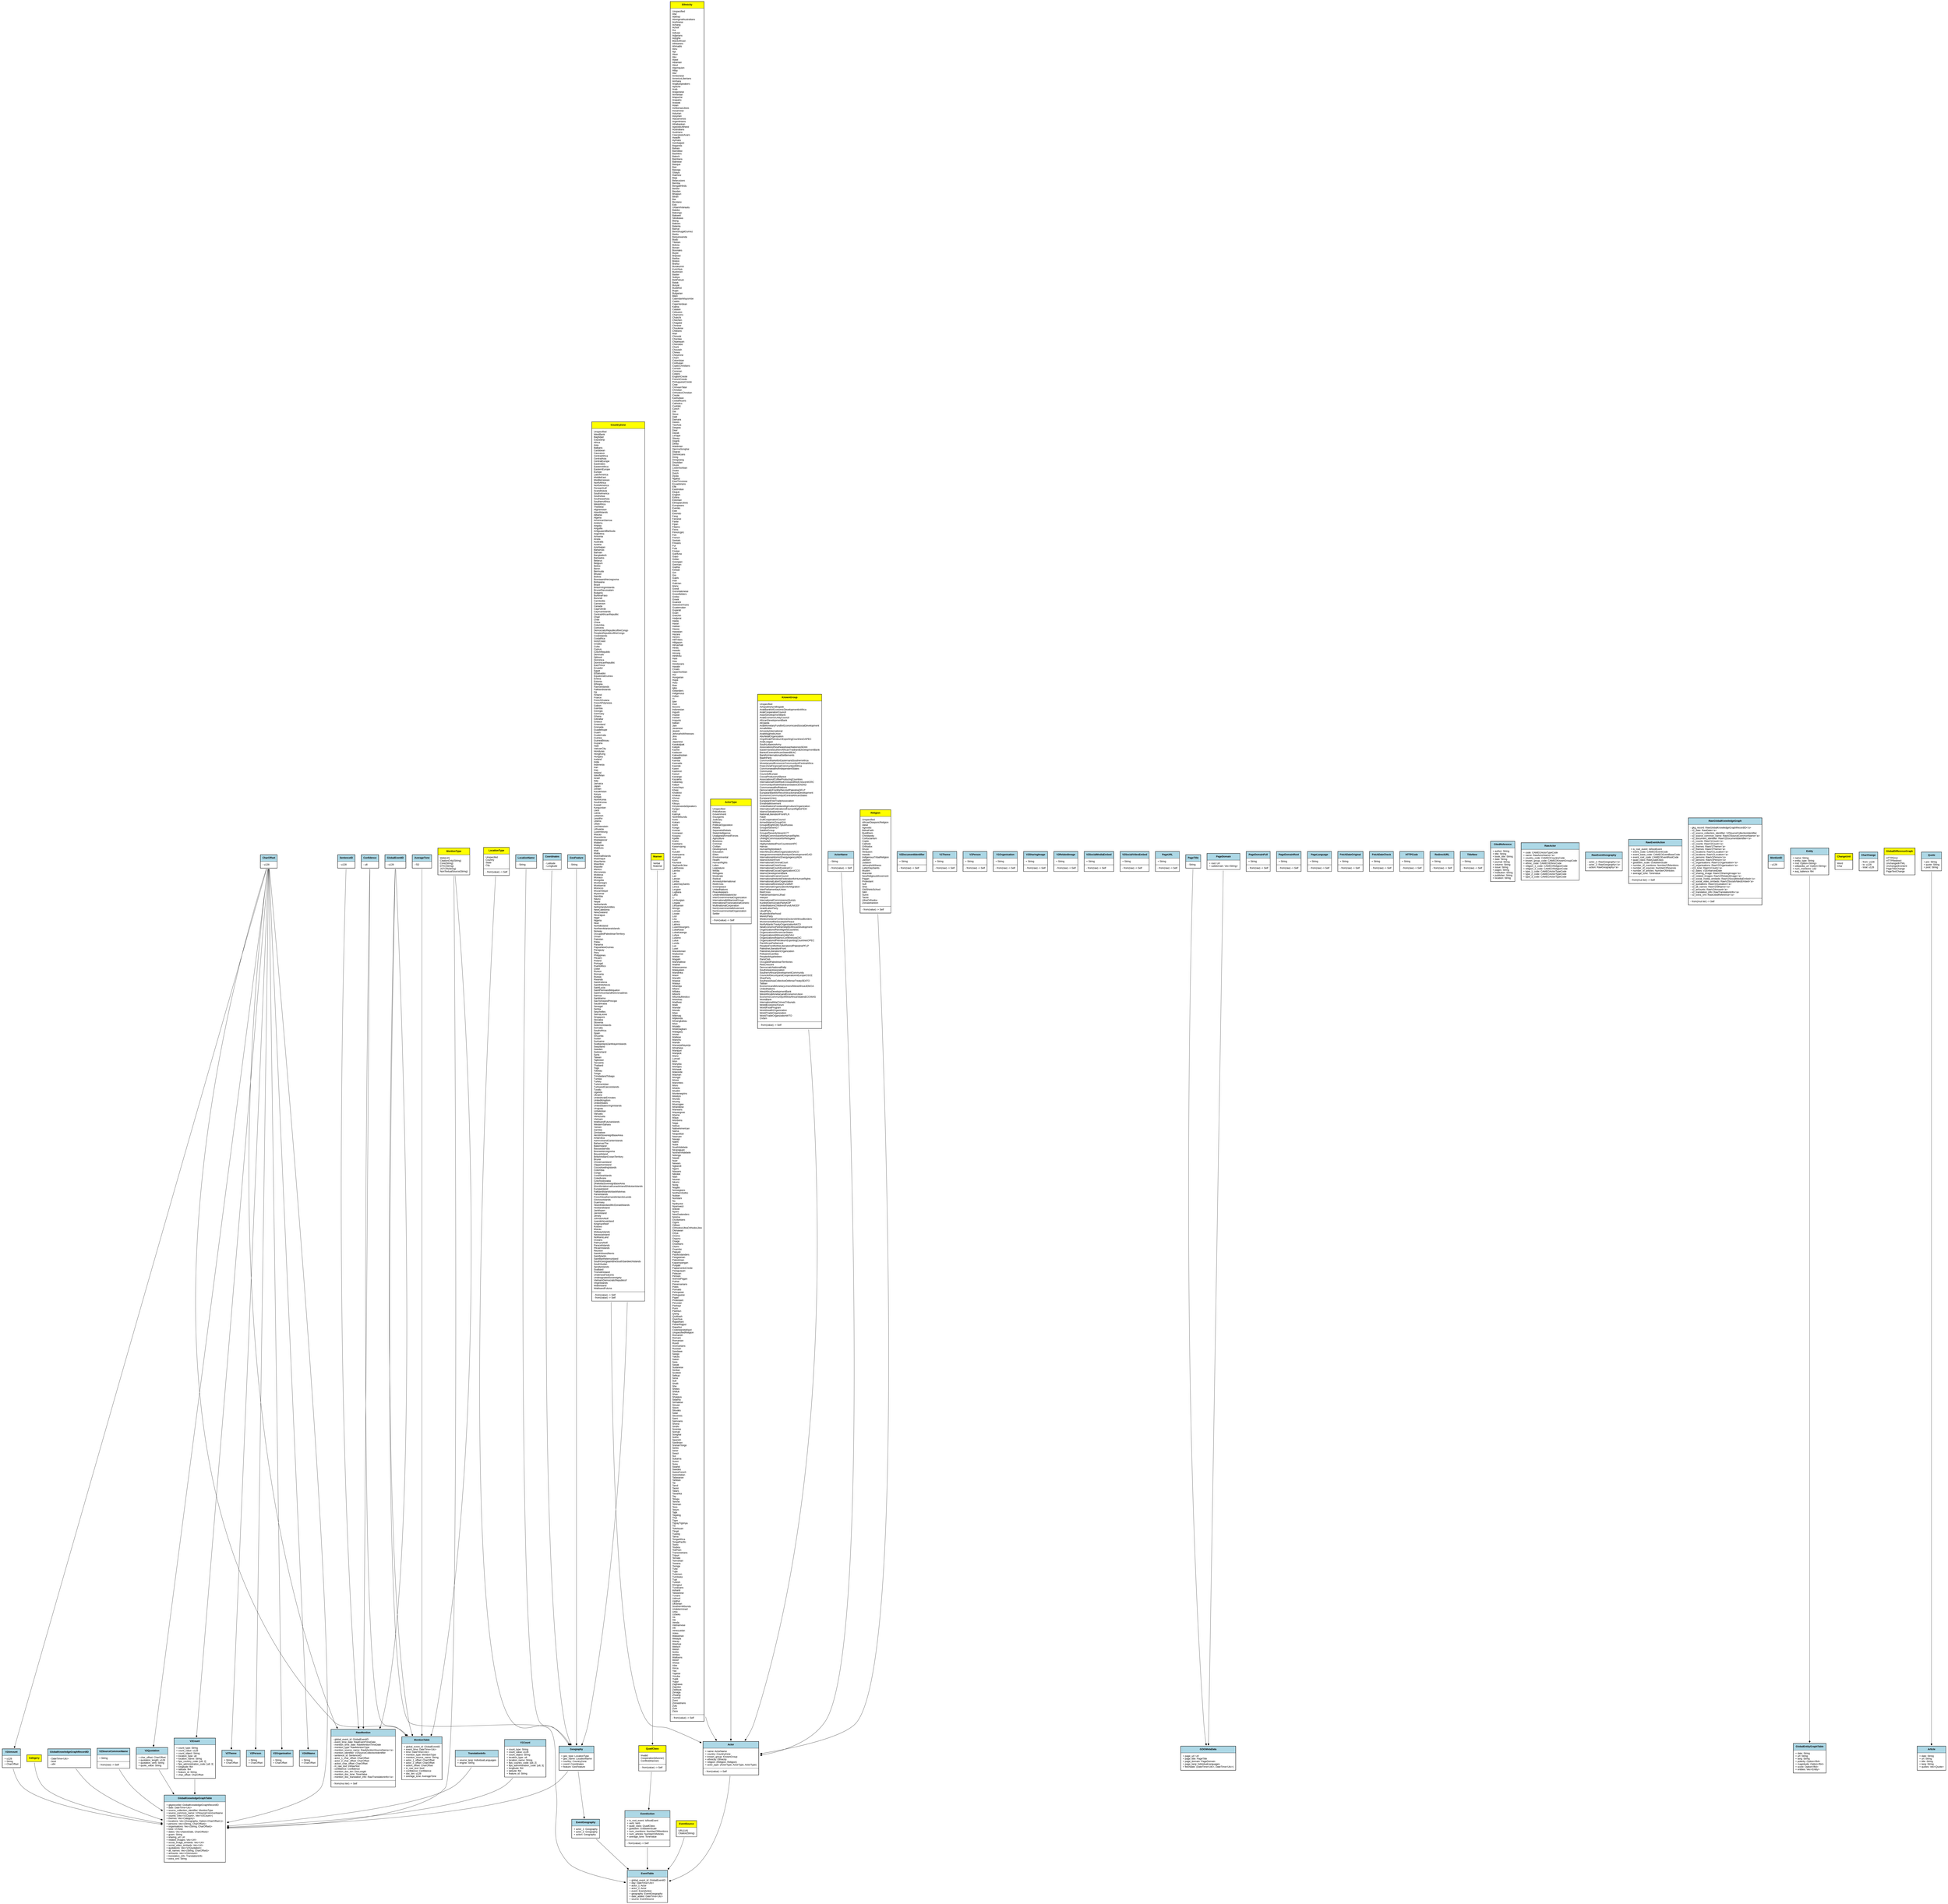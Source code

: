 digraph ml {
    ndActorName[label=<<font face="Arial"><table border="1" cellspacing="0" cellpadding="10" href="file:///home/lilguy/Projects/NewsNet/gdelt_fetcher/models/src/components/mod.rs#:~:text=struct%20ActorName"><tr><td bgcolor="lightblue"><b>ActorName</b></td></tr><tr><td align="left" bgcolor="white">+ String<br align="left"/></td></tr><tr><td align="left" bgcolor="white">- from(raw) -&gt; Self<br align="left"/>
- from(value) -&gt; Self<br align="left"/></td></tr></table></font>>][shape="none"];
    ndGlobalKnowledgeGraphRecordID[label=<<font face="Arial"><table border="1" cellspacing="0" cellpadding="10" href="file:///home/lilguy/Projects/NewsNet/gdelt_fetcher/models/src/components/mod.rs#:~:text=struct%20GlobalKnowledgeGraphRecordID"><tr><td bgcolor="lightblue"><b>GlobalKnowledgeGraphRecordID</b></td></tr><tr><td align="left" bgcolor="white">+ String<br align="left"/></td></tr><tr><td align="left" bgcolor="white">- from(raw) -&gt; Self<br align="left"/></td></tr></table></font>>][shape="none"];
    ndV2SourceCommonName[label=<<font face="Arial"><table border="1" cellspacing="0" cellpadding="10" href="file:///home/lilguy/Projects/NewsNet/gdelt_fetcher/models/src/components/mod.rs#:~:text=struct%20V2SourceCommonName"><tr><td bgcolor="lightblue"><b>V2SourceCommonName</b></td></tr><tr><td align="left" bgcolor="white">+ String<br align="left"/></td></tr><tr><td align="left" bgcolor="white">- from(raw) -&gt; Self<br align="left"/></td></tr></table></font>>][shape="none"];
    ndV2DocumentIdentifier[label=<<font face="Arial"><table border="1" cellspacing="0" cellpadding="10" href="file:///home/lilguy/Projects/NewsNet/gdelt_fetcher/models/src/components/mod.rs#:~:text=struct%20V2DocumentIdentifier"><tr><td bgcolor="lightblue"><b>V2DocumentIdentifier</b></td></tr><tr><td align="left" bgcolor="white">+ String<br align="left"/></td></tr><tr><td align="left" bgcolor="white">- from(raw) -&gt; Self<br align="left"/></td></tr></table></font>>][shape="none"];
    ndV1Theme[label=<<font face="Arial"><table border="1" cellspacing="0" cellpadding="10" href="file:///home/lilguy/Projects/NewsNet/gdelt_fetcher/models/src/components/mod.rs#:~:text=struct%20V1Theme"><tr><td bgcolor="lightblue"><b>V1Theme</b></td></tr><tr><td align="left" bgcolor="white">+ String<br align="left"/></td></tr><tr><td align="left" bgcolor="white">- from(raw) -&gt; Self<br align="left"/></td></tr></table></font>>][shape="none"];
    ndV1Person[label=<<font face="Arial"><table border="1" cellspacing="0" cellpadding="10" href="file:///home/lilguy/Projects/NewsNet/gdelt_fetcher/models/src/components/mod.rs#:~:text=struct%20V1Person"><tr><td bgcolor="lightblue"><b>V1Person</b></td></tr><tr><td align="left" bgcolor="white">+ String<br align="left"/></td></tr><tr><td align="left" bgcolor="white">- from(raw) -&gt; Self<br align="left"/></td></tr></table></font>>][shape="none"];
    ndV1Organisation[label=<<font face="Arial"><table border="1" cellspacing="0" cellpadding="10" href="file:///home/lilguy/Projects/NewsNet/gdelt_fetcher/models/src/components/mod.rs#:~:text=struct%20V1Organisation"><tr><td bgcolor="lightblue"><b>V1Organisation</b></td></tr><tr><td align="left" bgcolor="white">+ String<br align="left"/></td></tr><tr><td align="left" bgcolor="white">- from(raw) -&gt; Self<br align="left"/></td></tr></table></font>>][shape="none"];
    ndV2SharingImage[label=<<font face="Arial"><table border="1" cellspacing="0" cellpadding="10" href="file:///home/lilguy/Projects/NewsNet/gdelt_fetcher/models/src/components/mod.rs#:~:text=struct%20V2SharingImage"><tr><td bgcolor="lightblue"><b>V2SharingImage</b></td></tr><tr><td align="left" bgcolor="white">+ String<br align="left"/></td></tr><tr><td align="left" bgcolor="white">- from(raw) -&gt; Self<br align="left"/></td></tr></table></font>>][shape="none"];
    ndV2RelatedImage[label=<<font face="Arial"><table border="1" cellspacing="0" cellpadding="10" href="file:///home/lilguy/Projects/NewsNet/gdelt_fetcher/models/src/components/mod.rs#:~:text=struct%20V2RelatedImage"><tr><td bgcolor="lightblue"><b>V2RelatedImage</b></td></tr><tr><td align="left" bgcolor="white">+ String<br align="left"/></td></tr><tr><td align="left" bgcolor="white">- from(raw) -&gt; Self<br align="left"/></td></tr></table></font>>][shape="none"];
    ndV2SocialMediaEmbed[label=<<font face="Arial"><table border="1" cellspacing="0" cellpadding="10" href="file:///home/lilguy/Projects/NewsNet/gdelt_fetcher/models/src/components/mod.rs#:~:text=struct%20V2SocialMediaEmbed"><tr><td bgcolor="lightblue"><b>V2SocialMediaEmbed</b></td></tr><tr><td align="left" bgcolor="white">+ String<br align="left"/></td></tr><tr><td align="left" bgcolor="white">- from(raw) -&gt; Self<br align="left"/></td></tr></table></font>>][shape="none"];
    ndV2SocialVideoEmbed[label=<<font face="Arial"><table border="1" cellspacing="0" cellpadding="10" href="file:///home/lilguy/Projects/NewsNet/gdelt_fetcher/models/src/components/mod.rs#:~:text=struct%20V2SocialVideoEmbed"><tr><td bgcolor="lightblue"><b>V2SocialVideoEmbed</b></td></tr><tr><td align="left" bgcolor="white">+ String<br align="left"/></td></tr><tr><td align="left" bgcolor="white">- from(raw) -&gt; Self<br align="left"/></td></tr></table></font>>][shape="none"];
    ndPageURL[label=<<font face="Arial"><table border="1" cellspacing="0" cellpadding="10" href="file:///home/lilguy/Projects/NewsNet/gdelt_fetcher/models/src/components/mod.rs#:~:text=struct%20PageURL"><tr><td bgcolor="lightblue"><b>PageURL</b></td></tr><tr><td align="left" bgcolor="white">+ String<br align="left"/></td></tr><tr><td align="left" bgcolor="white">- from(raw) -&gt; Self<br align="left"/></td></tr></table></font>>][shape="none"];
    ndPageTitle[label=<<font face="Arial"><table border="1" cellspacing="0" cellpadding="10" href="file:///home/lilguy/Projects/NewsNet/gdelt_fetcher/models/src/components/mod.rs#:~:text=struct%20PageTitle"><tr><td bgcolor="lightblue"><b>PageTitle</b></td></tr><tr><td align="left" bgcolor="white">+ String<br align="left"/></td></tr><tr><td align="left" bgcolor="white">- from(raw) -&gt; Self<br align="left"/></td></tr></table></font>>][shape="none"];
    ndPageDomainFull[label=<<font face="Arial"><table border="1" cellspacing="0" cellpadding="10" href="file:///home/lilguy/Projects/NewsNet/gdelt_fetcher/models/src/components/mod.rs#:~:text=struct%20PageDomainFull"><tr><td bgcolor="lightblue"><b>PageDomainFull</b></td></tr><tr><td align="left" bgcolor="white">+ String<br align="left"/></td></tr><tr><td align="left" bgcolor="white">- from(raw) -&gt; Self<br align="left"/></td></tr></table></font>>][shape="none"];
    ndPageDomainRoot[label=<<font face="Arial"><table border="1" cellspacing="0" cellpadding="10" href="file:///home/lilguy/Projects/NewsNet/gdelt_fetcher/models/src/components/mod.rs#:~:text=struct%20PageDomainRoot"><tr><td bgcolor="lightblue"><b>PageDomainRoot</b></td></tr><tr><td align="left" bgcolor="white">+ String<br align="left"/></td></tr><tr><td align="left" bgcolor="white">- from(raw) -&gt; Self<br align="left"/></td></tr></table></font>>][shape="none"];
    ndPageLanguage[label=<<font face="Arial"><table border="1" cellspacing="0" cellpadding="10" href="file:///home/lilguy/Projects/NewsNet/gdelt_fetcher/models/src/components/mod.rs#:~:text=struct%20PageLanguage"><tr><td bgcolor="lightblue"><b>PageLanguage</b></td></tr><tr><td align="left" bgcolor="white">+ String<br align="left"/></td></tr><tr><td align="left" bgcolor="white">- from(raw) -&gt; Self<br align="left"/></td></tr></table></font>>][shape="none"];
    ndFetchDateOriginal[label=<<font face="Arial"><table border="1" cellspacing="0" cellpadding="10" href="file:///home/lilguy/Projects/NewsNet/gdelt_fetcher/models/src/components/mod.rs#:~:text=struct%20FetchDateOriginal"><tr><td bgcolor="lightblue"><b>FetchDateOriginal</b></td></tr><tr><td align="left" bgcolor="white">+ String<br align="left"/></td></tr><tr><td align="left" bgcolor="white">- from(raw) -&gt; Self<br align="left"/></td></tr></table></font>>][shape="none"];
    ndFetchDateCheck[label=<<font face="Arial"><table border="1" cellspacing="0" cellpadding="10" href="file:///home/lilguy/Projects/NewsNet/gdelt_fetcher/models/src/components/mod.rs#:~:text=struct%20FetchDateCheck"><tr><td bgcolor="lightblue"><b>FetchDateCheck</b></td></tr><tr><td align="left" bgcolor="white">+ String<br align="left"/></td></tr><tr><td align="left" bgcolor="white">- from(raw) -&gt; Self<br align="left"/></td></tr></table></font>>][shape="none"];
    ndHTTPCode[label=<<font face="Arial"><table border="1" cellspacing="0" cellpadding="10" href="file:///home/lilguy/Projects/NewsNet/gdelt_fetcher/models/src/components/mod.rs#:~:text=struct%20HTTPCode"><tr><td bgcolor="lightblue"><b>HTTPCode</b></td></tr><tr><td align="left" bgcolor="white">+ String<br align="left"/></td></tr><tr><td align="left" bgcolor="white">- from(raw) -&gt; Self<br align="left"/></td></tr></table></font>>][shape="none"];
    ndRedirectURL[label=<<font face="Arial"><table border="1" cellspacing="0" cellpadding="10" href="file:///home/lilguy/Projects/NewsNet/gdelt_fetcher/models/src/components/mod.rs#:~:text=struct%20RedirectURL"><tr><td bgcolor="lightblue"><b>RedirectURL</b></td></tr><tr><td align="left" bgcolor="white">+ String<br align="left"/></td></tr><tr><td align="left" bgcolor="white">- from(raw) -&gt; Self<br align="left"/></td></tr></table></font>>][shape="none"];
    ndTitleNew[label=<<font face="Arial"><table border="1" cellspacing="0" cellpadding="10" href="file:///home/lilguy/Projects/NewsNet/gdelt_fetcher/models/src/components/mod.rs#:~:text=struct%20TitleNew"><tr><td bgcolor="lightblue"><b>TitleNew</b></td></tr><tr><td align="left" bgcolor="white">+ String<br align="left"/></td></tr><tr><td align="left" bgcolor="white">- from(raw) -&gt; Self<br align="left"/></td></tr></table></font>>][shape="none"];
    ndV2Theme[label=<<font face="Arial"><table border="1" cellspacing="0" cellpadding="10" href="file:///home/lilguy/Projects/NewsNet/gdelt_fetcher/models/src/components/mod.rs#:~:text=struct%20V2Theme"><tr><td bgcolor="lightblue"><b>V2Theme</b></td></tr><tr><td align="left" bgcolor="white">+ String<br align="left"/>
+ CharOffset<br align="left"/></td></tr></table></font>>][shape="none"];
    ndV2Person[label=<<font face="Arial"><table border="1" cellspacing="0" cellpadding="10" href="file:///home/lilguy/Projects/NewsNet/gdelt_fetcher/models/src/components/mod.rs#:~:text=struct%20V2Person"><tr><td bgcolor="lightblue"><b>V2Person</b></td></tr><tr><td align="left" bgcolor="white">+ String<br align="left"/>
+ CharOffset<br align="left"/></td></tr></table></font>>][shape="none"];
    ndV2Organisation[label=<<font face="Arial"><table border="1" cellspacing="0" cellpadding="10" href="file:///home/lilguy/Projects/NewsNet/gdelt_fetcher/models/src/components/mod.rs#:~:text=struct%20V2Organisation"><tr><td bgcolor="lightblue"><b>V2Organisation</b></td></tr><tr><td align="left" bgcolor="white">+ String<br align="left"/>
+ CharOffset<br align="left"/></td></tr></table></font>>][shape="none"];
    ndV2AllName[label=<<font face="Arial"><table border="1" cellspacing="0" cellpadding="10" href="file:///home/lilguy/Projects/NewsNet/gdelt_fetcher/models/src/components/mod.rs#:~:text=struct%20V2AllName"><tr><td bgcolor="lightblue"><b>V2AllName</b></td></tr><tr><td align="left" bgcolor="white">+ String<br align="left"/>
+ CharOffset<br align="left"/></td></tr></table></font>>][shape="none"];
    ndV2Amount[label=<<font face="Arial"><table border="1" cellspacing="0" cellpadding="10" href="file:///home/lilguy/Projects/NewsNet/gdelt_fetcher/models/src/components/mod.rs#:~:text=struct%20V2Amount"><tr><td bgcolor="lightblue"><b>V2Amount</b></td></tr><tr><td align="left" bgcolor="white">+ u128<br align="left"/>
+ String<br align="left"/>
+ CharOffset<br align="left"/></td></tr></table></font>>][shape="none"];
    ndV2Quotation[label=<<font face="Arial"><table border="1" cellspacing="0" cellpadding="10" href="file:///home/lilguy/Projects/NewsNet/gdelt_fetcher/models/src/components/mod.rs#:~:text=struct%20V2Quotation"><tr><td bgcolor="lightblue"><b>V2Quotation</b></td></tr><tr><td align="left" bgcolor="white">+ char_offset: CharOffset<br align="left"/>
+ quotation_length: u128<br align="left"/>
+ quotation_verb: String<br align="left"/>
+ quote_value: String<br align="left"/></td></tr></table></font>>][shape="none"];
    ndTranslationInfo[label=<<font face="Arial"><table border="1" cellspacing="0" cellpadding="10" href="file:///home/lilguy/Projects/NewsNet/gdelt_fetcher/models/src/components/mod.rs#:~:text=struct%20TranslationInfo"><tr><td bgcolor="lightblue"><b>TranslationInfo</b></td></tr><tr><td align="left" bgcolor="white">+ source_language_code: [u8; 3]<br align="left"/>
+ engine: String<br align="left"/>
+ model: String<br align="left"/></td></tr></table></font>>][shape="none"];
    ndCitedReference[label=<<font face="Arial"><table border="1" cellspacing="0" cellpadding="10" href="file:///home/lilguy/Projects/NewsNet/gdelt_fetcher/models/src/components/mod.rs#:~:text=struct%20CitedReference"><tr><td bgcolor="lightblue"><b>CitedReference</b></td></tr><tr><td align="left" bgcolor="white">+ author: String<br align="left"/>
+ title: String<br align="left"/>
+ book_title: String<br align="left"/>
+ date: String<br align="left"/>
+ journal: String<br align="left"/>
+ volume: String<br align="left"/>
+ issue: String<br align="left"/>
+ pages: String<br align="left"/>
+ institution: String<br align="left"/>
+ publisher: String<br align="left"/>
+ location: String<br align="left"/></td></tr></table></font>>][shape="none"];
    ndV1Count[label=<<font face="Arial"><table border="1" cellspacing="0" cellpadding="10" href="file:///home/lilguy/Projects/NewsNet/gdelt_fetcher/models/src/components/mod.rs#:~:text=struct%20V1Count"><tr><td bgcolor="lightblue"><b>V1Count</b></td></tr><tr><td align="left" bgcolor="white">+ count_type: String<br align="left"/>
+ count_value: u128<br align="left"/>
+ count_object: String<br align="left"/>
+ location_type: u8<br align="left"/>
+ location_name: String<br align="left"/>
+ fips_country_code: [u8; 2]<br align="left"/>
+ fips_administration_code: [u8; 3]<br align="left"/>
+ longitude: f64<br align="left"/>
+ latitude: f64<br align="left"/>
+ feature_id: String<br align="left"/></td></tr></table></font>>][shape="none"];
    ndV2Count[label=<<font face="Arial"><table border="1" cellspacing="0" cellpadding="10" href="file:///home/lilguy/Projects/NewsNet/gdelt_fetcher/models/src/components/mod.rs#:~:text=struct%20V2Count"><tr><td bgcolor="lightblue"><b>V2Count</b></td></tr><tr><td align="left" bgcolor="white">+ count_type: String<br align="left"/>
+ count_value: u128<br align="left"/>
+ count_object: String<br align="left"/>
+ location_type: u8<br align="left"/>
+ location_name: String<br align="left"/>
+ fips_country_code: [u8; 2]<br align="left"/>
+ fips_administration_code: [u8; 3]<br align="left"/>
+ longitude: f64<br align="left"/>
+ latitude: f64<br align="left"/>
+ feature_id: String<br align="left"/>
+ char_offset: CharOffset<br align="left"/></td></tr></table></font>>][shape="none"];
    ndActorName[label=<<font face="Arial"><table border="1" cellspacing="0" cellpadding="10" href="file:///home/lilguy/Projects/NewsNet/gdelt_fetcher/models/src/components/super_components/mod.rs#:~:text=struct%20ActorName"><tr><td bgcolor="lightblue"><b>ActorName</b></td></tr><tr><td align="left" bgcolor="white">- String<br align="left"/></td></tr><tr><td align="left" bgcolor="white">- from(value) -&gt; Self<br align="left"/></td></tr></table></font>>][shape="none"];
    ndGeography[label=<<font face="Arial"><table border="1" cellspacing="0" cellpadding="10" href="file:///home/lilguy/Projects/NewsNet/gdelt_fetcher/models/src/components/super_components/geography.rs#:~:text=struct%20Geography"><tr><td bgcolor="lightblue"><b>Geography</b></td></tr><tr><td align="left" bgcolor="white">+ geo_type: LocationType<br align="left"/>
+ geo_name: LocationName<br align="left"/>
+ country: CountryZone<br align="left"/>
+ coord: Coordinates<br align="left"/>
+ feature: GeoFeature<br align="left"/></td></tr></table></font>>][shape="none"];
    ndEventGeography[label=<<font face="Arial"><table border="1" cellspacing="0" cellpadding="10" href="file:///home/lilguy/Projects/NewsNet/gdelt_fetcher/models/src/components/super_components/geography.rs#:~:text=struct%20EventGeography"><tr><td bgcolor="lightblue"><b>EventGeography</b></td></tr><tr><td align="left" bgcolor="white">+ actor_1: Geography<br align="left"/>
+ actor_2: Geography<br align="left"/>
+ action: Geography<br align="left"/></td></tr></table></font>>][shape="none"];
    ndLocationName[label=<<font face="Arial"><table border="1" cellspacing="0" cellpadding="10" href="file:///home/lilguy/Projects/NewsNet/gdelt_fetcher/models/src/components/super_components/geography.rs#:~:text=struct%20LocationName"><tr><td bgcolor="lightblue"><b>LocationName</b></td></tr><tr><td align="left" bgcolor="white">- String<br align="left"/></td></tr></table></font>>][shape="none"];
    ndCoordinates[label=<<font face="Arial"><table border="1" cellspacing="0" cellpadding="10" href="file:///home/lilguy/Projects/NewsNet/gdelt_fetcher/models/src/components/super_components/geography.rs#:~:text=struct%20Coordinates"><tr><td bgcolor="lightblue"><b>Coordinates</b></td></tr><tr><td align="left" bgcolor="white">- Latitude<br align="left"/>
- Longitude<br align="left"/></td></tr></table></font>>][shape="none"];
    ndGeoFeature[label=<<font face="Arial"><table border="1" cellspacing="0" cellpadding="10" href="file:///home/lilguy/Projects/NewsNet/gdelt_fetcher/models/src/components/super_components/geography.rs#:~:text=struct%20GeoFeature"><tr><td bgcolor="lightblue"><b>GeoFeature</b></td></tr><tr><td align="left" bgcolor="white">- String<br align="left"/></td></tr></table></font>>][shape="none"];
    ndActor[label=<<font face="Arial"><table border="1" cellspacing="0" cellpadding="10" href="file:///home/lilguy/Projects/NewsNet/gdelt_fetcher/models/src/components/super_components/actor.rs#:~:text=struct%20Actor"><tr><td bgcolor="lightblue"><b>Actor</b></td></tr><tr><td align="left" bgcolor="white">+ name: ActorName<br align="left"/>
+ country: CountryZone<br align="left"/>
+ known_group: KnownGroup<br align="left"/>
+ ethnicity: Ethnicity<br align="left"/>
+ religion: (Religion, Religion)<br align="left"/>
+ actor_type: (ActorType, ActorType, ActorType)<br align="left"/></td></tr><tr><td align="left" bgcolor="white">- from(value) -&gt; Self<br align="left"/></td></tr></table></font>>][shape="none"];
    ndEventAction[label=<<font face="Arial"><table border="1" cellspacing="0" cellpadding="10" href="file:///home/lilguy/Projects/NewsNet/gdelt_fetcher/models/src/components/super_components/event_action.rs#:~:text=struct%20EventAction"><tr><td bgcolor="lightblue"><b>EventAction</b></td></tr><tr><td align="left" bgcolor="white">+ is_root_event: IsRootEvent<br align="left"/>
+ verb: Verb<br align="left"/>
+ quad_class: QuadClass<br align="left"/>
+ goldstein: GoldsteinScale<br align="left"/>
+ num_mentions: NumberOfMentions<br align="left"/>
+ num_articles: NumberOfArticles<br align="left"/>
+ average_tone: ToneValue<br align="left"/></td></tr><tr><td align="left" bgcolor="white">- from(value) -&gt; Self<br align="left"/></td></tr></table></font>>][shape="none"];
    ndRawActor[label=<<font face="Arial"><table border="1" cellspacing="0" cellpadding="10" href="file:///home/lilguy/Projects/NewsNet/gdelt_fetcher/models/src/components/base_components/actor/mod.rs#:~:text=struct%20RawActor"><tr><td bgcolor="lightblue"><b>RawActor</b></td></tr><tr><td align="left" bgcolor="white">+ code: CAMEOActorTypeCode<br align="left"/>
+ name: RawActorName&lt;'a&gt;<br align="left"/>
+ country_code: CAMEOCountryCode<br align="left"/>
+ known_group_code: CAMEOKnownGroupCode<br align="left"/>
+ ethnic_code: CAMEOEthnicCode<br align="left"/>
+ religion_1_code: CAMEOReligionCode<br align="left"/>
+ religion_2_code: CAMEOReligionCode<br align="left"/>
+ type_1_code: CAMEOActorTypeCode<br align="left"/>
+ type_2_code: CAMEOActorTypeCode<br align="left"/>
+ type_3_code: CAMEOActorTypeCode<br align="left"/></td></tr></table></font>>][shape="none"];
    ndReligion[label=<<font face="Arial"><table border="1" cellspacing="0" cellpadding="10" href="file:///home/lilguy/Projects/NewsNet/gdelt_fetcher/models/src/components/base_components/actor/religion.rs#:~:text=enum%20Religion"><tr><td bgcolor="yellow"><b>Religion</b></td></tr><tr><td align="left" bgcolor="white">Unspecified<br align="left"/>
AfricanDiasporicReligion<br align="left"/>
Alewi<br align="left"/>
Agnostic<br align="left"/>
BahaiFaith<br align="left"/>
Buddhism<br align="left"/>
Christianity<br align="left"/>
Confucianism<br align="left"/>
Coptic<br align="left"/>
Catholic<br align="left"/>
Orthodox<br align="left"/>
Druze<br align="left"/>
Hinduism<br align="left"/>
Hasidic<br align="left"/>
IndigenousTribalReligion<br align="left"/>
Jainism<br align="left"/>
Judaism<br align="left"/>
JehovahsWitness<br align="left"/>
LatterDaySaints<br align="left"/>
Muslim<br align="left"/>
Maronite<br align="left"/>
NewReligiousMovement<br align="left"/>
Pagan<br align="left"/>
Protestant<br align="left"/>
Sufi<br align="left"/>
Shia<br align="left"/>
OldShintoSchool<br align="left"/>
Sikh<br align="left"/>
Sunni<br align="left"/>
Taoist<br align="left"/>
UltraOrthodox<br align="left"/>
Zoroastrianism<br align="left"/></td></tr><tr><td align="left" bgcolor="white">- from(value) -&gt; Self<br align="left"/></td></tr></table></font>>][shape="none"];
    ndEthnicity[label=<<font face="Arial"><table border="1" cellspacing="0" cellpadding="10" href="file:///home/lilguy/Projects/NewsNet/gdelt_fetcher/models/src/components/base_components/actor/ethnicity.rs#:~:text=enum%20Ethnicity"><tr><td bgcolor="yellow"><b>Ethnicity</b></td></tr><tr><td align="left" bgcolor="white">Unspecified<br align="left"/>
Afar<br align="left"/>
Abkhaz<br align="left"/>
AboriginalAustralians<br align="left"/>
Acehnese<br align="left"/>
Achang<br align="left"/>
Acholi<br align="left"/>
Ga<br align="left"/>
Adivasi<br align="left"/>
Adjarians<br align="left"/>
Adyghe<br align="left"/>
BlackAfrican<br align="left"/>
Afrikaners<br align="left"/>
Ahmadis<br align="left"/>
Ainu<br align="left"/>
Aja<br align="left"/>
Akan<br align="left"/>
Aku<br align="left"/>
Alawi<br align="left"/>
Albanian<br align="left"/>
Aleut<br align="left"/>
Algonquian<br align="left"/>
Altay<br align="left"/>
Alur<br align="left"/>
Ambonese<br align="left"/>
AmericoLiberians<br align="left"/>
Amhara<br align="left"/>
AngikaSpeakers<br align="left"/>
Apache<br align="left"/>
Arab<br align="left"/>
Aragonese<br align="left"/>
Armenian<br align="left"/>
Mapuche<br align="left"/>
Arapaho<br align="left"/>
Arawak<br align="left"/>
Asian<br align="left"/>
AshkenaziJews<br align="left"/>
Assamese<br align="left"/>
Asturian<br align="left"/>
Assyrian<br align="left"/>
Atacamenos<br align="left"/>
Argentinians<br align="left"/>
Athabaskan<br align="left"/>
AgnosticAthiest<br align="left"/>
Australians<br align="left"/>
Austrians<br align="left"/>
CaucasianAvars<br align="left"/>
Awadhi<br align="left"/>
Aymara<br align="left"/>
Azerbaijani<br align="left"/>
Baganda<br align="left"/>
Bahais<br align="left"/>
Bamileke<br align="left"/>
Bashkirs<br align="left"/>
Baloch<br align="left"/>
Bambara<br align="left"/>
Balinese<br align="left"/>
Basque<br align="left"/>
Bari<br align="left"/>
Basoga<br align="left"/>
Gbaya<br align="left"/>
Rakhine<br align="left"/>
Beja<br align="left"/>
Belarusians<br align="left"/>
Bemba<br align="left"/>
BengaliHindu<br align="left"/>
Berber<br align="left"/>
Beydan<br align="left"/>
Bhojpuri<br align="left"/>
Bihari<br align="left"/>
Bai<br align="left"/>
Bicolano<br align="left"/>
Edo<br align="left"/>
UrbanniVanautu<br align="left"/>
Bateke<br align="left"/>
Bakongo<br align="left"/>
Bakweri<br align="left"/>
Siksikawa<br align="left"/>
Blang<br align="left"/>
Balkars<br align="left"/>
Balanta<br align="left"/>
Bamar<br align="left"/>
BeniShugalGumez<br align="left"/>
Bantu<br align="left"/>
Banyarwanda<br align="left"/>
Bodo<br align="left"/>
Tibetan<br align="left"/>
Bolivia<br align="left"/>
Bonan<br align="left"/>
Bosniaks<br align="left"/>
Buyei<br align="left"/>
Brijwasi<br align="left"/>
Bariba<br align="left"/>
Breton<br align="left"/>
Brahui<br align="left"/>
Burakumin<br align="left"/>
Kurichiya<br align="left"/>
Bushmen<br align="left"/>
Baster<br align="left"/>
Subiya<br align="left"/>
BetiPahuin<br align="left"/>
Batak<br align="left"/>
Buryat<br align="left"/>
Buddhist<br align="left"/>
Bugis<br align="left"/>
Bulgarian<br align="left"/>
Bilen<br align="left"/>
CabindanMayombe<br align="left"/>
Caddo<br align="left"/>
CapeVerdean<br align="left"/>
Kalina<br align="left"/>
Catalan<br align="left"/>
Cebuano<br align="left"/>
Chamorro<br align="left"/>
Chukchi<br align="left"/>
Chechen<br align="left"/>
Chagatai<br align="left"/>
Chinese<br align="left"/>
Chuukese<br align="left"/>
Chileans<br align="left"/>
Mari<br align="left"/>
Chinook<br align="left"/>
Choctaw<br align="left"/>
Chipewyan<br align="left"/>
Cherokee<br align="left"/>
Chorti<br align="left"/>
Chuvash<br align="left"/>
Chewa<br align="left"/>
Cheyenne<br align="left"/>
Cham<br align="left"/>
Colombian<br align="left"/>
Confusian<br align="left"/>
CopticChristians<br align="left"/>
Cornish<br align="left"/>
Corsican<br align="left"/>
Cotiers<br align="left"/>
EnglishCreole<br align="left"/>
FrenchCreole<br align="left"/>
PortugueseCreole<br align="left"/>
Cree<br align="left"/>
CrimeanTatar<br align="left"/>
Christian<br align="left"/>
OrthodoxChristian<br align="left"/>
Creole<br align="left"/>
Kashubian<br align="left"/>
CostaRicans<br align="left"/>
Catholics<br align="left"/>
Cushitic<br align="left"/>
Czech<br align="left"/>
Dai<br align="left"/>
Sioux<br align="left"/>
Dalit<br align="left"/>
Damara<br align="left"/>
Danes<br align="left"/>
YaoAsia<br align="left"/>
Dargwa<br align="left"/>
Daur<br align="left"/>
Dayak<br align="left"/>
Lenape<br align="left"/>
Slavey<br align="left"/>
Dogrib<br align="left"/>
Dinka<br align="left"/>
Maldivian<br align="left"/>
DjermaSonghai<br align="left"/>
Dogras<br align="left"/>
Dominicans<br align="left"/>
Dong<br align="left"/>
Dongxiang<br align="left"/>
Dravidian<br align="left"/>
Druze<br align="left"/>
LowerSorbian<br align="left"/>
Duala<br align="left"/>
Dutch<br align="left"/>
Dyula<br align="left"/>
Ngalop<br align="left"/>
EastTimorese<br align="left"/>
Ecuadorians<br align="left"/>
Efik<br align="left"/>
EastIndian<br align="left"/>
Ekajuk<br align="left"/>
English<br align="left"/>
Eshira<br align="left"/>
Estonian<br align="left"/>
EthiopianJews<br align="left"/>
Europeans<br align="left"/>
Evenks<br align="left"/>
Ewe<br align="left"/>
Ewondo<br align="left"/>
Fang<br align="left"/>
Faroese<br align="left"/>
Fante<br align="left"/>
Fijian<br align="left"/>
Filipino<br align="left"/>
Finns<br align="left"/>
FinnoUgric<br align="left"/>
Fon<br align="left"/>
French<br align="left"/>
Santals<br align="left"/>
Frisians<br align="left"/>
Fur<br align="left"/>
Fula<br align="left"/>
Friulan<br align="left"/>
Garifuna<br align="left"/>
Gayo<br align="left"/>
Gelao<br align="left"/>
Georgian<br align="left"/>
German<br align="left"/>
GiaRai<br align="left"/>
Kiribati<br align="left"/>
Gin<br align="left"/>
Gio<br align="left"/>
Gaels<br align="left"/>
Irish<br align="left"/>
Galician<br align="left"/>
Manx<br align="left"/>
Gondi<br align="left"/>
Gorontalonese<br align="left"/>
Grassfielders<br align="left"/>
Grebo<br align="left"/>
Greek<br align="left"/>
Guarani<br align="left"/>
SwissGermans<br align="left"/>
Guatemalan<br align="left"/>
Gujarati<br align="left"/>
Guan<br align="left"/>
Gwichin<br align="left"/>
Hadjerai<br align="left"/>
Haida<br align="left"/>
Harari<br align="left"/>
Haitian<br align="left"/>
Hausa<br align="left"/>
Hawaiian<br align="left"/>
Hazara<br align="left"/>
Herero<br align="left"/>
HillTribes<br align="left"/>
Hiligayon<br align="left"/>
Himachali<br align="left"/>
Hindu<br align="left"/>
Hasidic<br align="left"/>
Hmong<br align="left"/>
HiriMotu<br align="left"/>
Hani<br align="left"/>
Hoa<br align="left"/>
Hondurans<br align="left"/>
Haratin<br align="left"/>
Croats<br align="left"/>
UpperSorbian<br align="left"/>
Hui<br align="left"/>
Hungarian<br align="left"/>
Hupa<br align="left"/>
Hutu<br align="left"/>
Iban<br align="left"/>
Igbo<br align="left"/>
Icelanders<br align="left"/>
Indigenous<br align="left"/>
Indian<br align="left"/>
Yi<br align="left"/>
Ijaw<br align="left"/>
Inuit<br align="left"/>
Ilocono<br align="left"/>
Indonesian<br align="left"/>
Ingush<br align="left"/>
Inupiat<br align="left"/>
Iranian<br align="left"/>
Iroquois<br align="left"/>
Itallian<br align="left"/>
Jain<br align="left"/>
Javanese<br align="left"/>
Jewish<br align="left"/>
JehovahsWitnesses<br align="left"/>
Jino<br align="left"/>
Jola<br align="left"/>
Japanese<br align="left"/>
Karakalpak<br align="left"/>
Kabyle<br align="left"/>
Kachin<br align="left"/>
Kadazan<br align="left"/>
KakwaNubian<br align="left"/>
Kalaallit<br align="left"/>
Kamba<br align="left"/>
Kannada<br align="left"/>
Kaonde<br align="left"/>
Karen<br align="left"/>
Kashmiri<br align="left"/>
Kanuri<br align="left"/>
Kavango<br align="left"/>
Kazakhs<br align="left"/>
Kabarday<br align="left"/>
Kabye<br align="left"/>
Karachays<br align="left"/>
Khasi<br align="left"/>
Khoikhoi<br align="left"/>
Khakas<br align="left"/>
Khmer<br align="left"/>
Khmu<br align="left"/>
Kikuyu<br align="left"/>
KinyarwandaSpeakers<br align="left"/>
Kyrgyz<br align="left"/>
Kisii<br align="left"/>
Kalmyk<br align="left"/>
NorthMbundu<br align="left"/>
Kono<br align="left"/>
Kokani<br align="left"/>
Komi<br align="left"/>
Kongo<br align="left"/>
Korean<br align="left"/>
Kosraean<br align="left"/>
Kouyou<br align="left"/>
Kpelle<br align="left"/>
Krahn<br align="left"/>
Karelians<br align="left"/>
Karamojong<br align="left"/>
Kru<br align="left"/>
Kurukh<br align="left"/>
Kwanyama<br align="left"/>
Kumyks<br align="left"/>
Kurd<br align="left"/>
Ktunaxa<br align="left"/>
SephardicJew<br align="left"/>
LakRussia<br align="left"/>
Lamba<br align="left"/>
Lao<br align="left"/>
Lari<br align="left"/>
Latvian<br align="left"/>
Limba<br align="left"/>
LatterDaySaints<br align="left"/>
Lenca<br align="left"/>
Lezgian<br align="left"/>
Lugbara<br align="left"/>
Lahu<br align="left"/>
Li<br align="left"/>
Limburgian<br align="left"/>
Lingala<br align="left"/>
Lithuanian<br align="left"/>
Mongo<br align="left"/>
Lomwe<br align="left"/>
Lovale<br align="left"/>
Lozi<br align="left"/>
Lisu<br align="left"/>
Latoka<br align="left"/>
Latinos<br align="left"/>
Luxembourgers<br align="left"/>
LubaKasai<br align="left"/>
LubaKatanga<br align="left"/>
Luhya<br align="left"/>
Luiseno<br align="left"/>
Lulua<br align="left"/>
Lunda<br align="left"/>
Luo<br align="left"/>
Lusei<br align="left"/>
Macedonian<br align="left"/>
Madurese<br align="left"/>
Mafwe<br align="left"/>
Magahi<br align="left"/>
Marshallese<br align="left"/>
Maithili<br align="left"/>
Makassarese<br align="left"/>
Malayalam<br align="left"/>
Mandinka<br align="left"/>
Maori<br align="left"/>
Marathi<br align="left"/>
Maasai<br align="left"/>
Malays<br align="left"/>
Mbandja<br align="left"/>
Mbere<br align="left"/>
MBaka<br align="left"/>
Mbochi<br align="left"/>
MbunduMestico<br align="left"/>
Mokshas<br align="left"/>
Madhesi<br align="left"/>
Madi<br align="left"/>
Mandar<br align="left"/>
Mende<br align="left"/>
Miao<br align="left"/>
Mikmaq<br align="left"/>
Mijikenda<br align="left"/>
Minangkabau<br align="left"/>
Mizo<br align="left"/>
Mulatto<br align="left"/>
MoleDagbani<br align="left"/>
Malagasy<br align="left"/>
Mulao<br align="left"/>
Maltese<br align="left"/>
Manchu<br align="left"/>
Mande<br align="left"/>
MananjaNayanja<br align="left"/>
Minahasa<br align="left"/>
Manipuri<br align="left"/>
Manjack<br align="left"/>
Mano<br align="left"/>
Lumad<br align="left"/>
Mon<br align="left"/>
Manyika<br align="left"/>
Mohajirs<br align="left"/>
Mohawk<br align="left"/>
Makonde<br align="left"/>
Maonan<br align="left"/>
Mongol<br align="left"/>
Mossi<br align="left"/>
Maronites<br align="left"/>
Moro<br align="left"/>
Miskito<br align="left"/>
Muslim<br align="left"/>
Montenegrins<br align="left"/>
Mestizo<br align="left"/>
Munda<br align="left"/>
Muong<br align="left"/>
Muscogee<br align="left"/>
Mirandese<br align="left"/>
Marwaris<br align="left"/>
Mayangnas<br align="left"/>
Myene<br align="left"/>
Maya<br align="left"/>
Mordvins<br align="left"/>
Naga<br align="left"/>
Nahua<br align="left"/>
NativeAmerican<br align="left"/>
Nama<br align="left"/>
Neapolitan<br align="left"/>
Nauruan<br align="left"/>
Navajo<br align="left"/>
Nakhi<br align="left"/>
Nuba<br align="left"/>
SouthNdebele<br align="left"/>
Nicaraguan<br align="left"/>
NorthernNdebele<br align="left"/>
Ndonga<br align="left"/>
Nepali<br align="left"/>
Nuer<br align="left"/>
Newars<br align="left"/>
Ngbandi<br align="left"/>
Ngoni<br align="left"/>
Niasans<br align="left"/>
Nibolek<br align="left"/>
Niari<br align="left"/>
Niuean<br align="left"/>
Nkomi<br align="left"/>
Nung<br align="left"/>
Nogais<br align="left"/>
Norwegians<br align="left"/>
NorthernSotho<br align="left"/>
Nubian<br align="left"/>
Nuristani<br align="left"/>
Nu<br align="left"/>
Nyakyusa<br align="left"/>
Nyamwezi<br align="left"/>
Ankole<br align="left"/>
Nyoro<br align="left"/>
NewZealanders<br align="left"/>
Nzema<br align="left"/>
Occitanians<br align="left"/>
Ogoni<br align="left"/>
Ojibwe<br align="left"/>
OrthodoxUltraOrthodoxJew<br align="left"/>
Okinawan<br align="left"/>
Oriya<br align="left"/>
Oromo<br align="left"/>
Orgunu<br align="left"/>
Osage<br align="left"/>
Ossetians<br align="left"/>
Otomi<br align="left"/>
Ovambo<br align="left"/>
Papuan<br align="left"/>
PacificIslanders<br align="left"/>
Pangasinan<br align="left"/>
Palestinian<br align="left"/>
Kapampangan<br align="left"/>
Punjabi<br align="left"/>
PapiamentoCreole<br align="left"/>
Paraguayan<br align="left"/>
Palauan<br align="left"/>
Persian<br align="left"/>
AnimistPagan<br align="left"/>
Puthai<br align="left"/>
Panamanians<br align="left"/>
Poles<br align="left"/>
Pomaks<br align="left"/>
Pehnpeian<br align="left"/>
Portuguese<br align="left"/>
Papel<br align="left"/>
Protestant<br align="left"/>
Peruvian<br align="left"/>
Pashayi<br align="left"/>
Pumi<br align="left"/>
Pashtun<br align="left"/>
Qiang<br align="left"/>
Qizilbash<br align="left"/>
Quechua<br align="left"/>
Rajasthani<br align="left"/>
PahariRajput<br align="left"/>
RapaNui<br align="left"/>
CookIslandsMaori<br align="left"/>
UnspecifiedReligion<br align="left"/>
Romansh<br align="left"/>
Romani<br align="left"/>
Romanian<br align="left"/>
Rundi<br align="left"/>
Aromanians<br align="left"/>
Russian<br align="left"/>
Sandawe<br align="left"/>
Sango<br align="left"/>
Yakuts<br align="left"/>
Salish<br align="left"/>
Sara<br align="left"/>
Sasak<br align="left"/>
Sudanese<br align="left"/>
Sicilian<br align="left"/>
Scottish<br align="left"/>
Selkup<br align="left"/>
Sena<br align="left"/>
Sufi<br align="left"/>
Shafii<br align="left"/>
She<br align="left"/>
Shiites<br align="left"/>
Shilluk<br align="left"/>
Shan<br align="left"/>
Shaigiya<br align="left"/>
Sidama<br align="left"/>
Sinhalese<br align="left"/>
Siouan<br align="left"/>
Slavic<br align="left"/>
Slovaks<br align="left"/>
Salar<br align="left"/>
Slovenes<br align="left"/>
Sami<br align="left"/>
Samoans<br align="left"/>
Shona<br align="left"/>
Sindhi<br align="left"/>
Soninke<br align="left"/>
Somali<br align="left"/>
Songhai<br align="left"/>
Sotho<br align="left"/>
Spanish<br align="left"/>
Sardinian<br align="left"/>
SrananTongo<br align="left"/>
Serbs<br align="left"/>
Serer<br align="left"/>
Swazi<br align="left"/>
Sui<br align="left"/>
Sukama<br align="left"/>
Sunni<br align="left"/>
Susu<br align="left"/>
Swahili<br align="left"/>
Swedes<br align="left"/>
SwissFrench<br align="left"/>
SwissItalian<br align="left"/>
Tabasaran<br align="left"/>
Tahitian<br align="left"/>
Tai<br align="left"/>
Tamil<br align="left"/>
Taoist<br align="left"/>
Tatars<br align="left"/>
Tawahka<br align="left"/>
Tay<br align="left"/>
Telugu<br align="left"/>
Temne<br align="left"/>
Terenan<br align="left"/>
Teso<br align="left"/>
Tetum<br align="left"/>
Tajik<br align="left"/>
Tagalog<br align="left"/>
Thai<br align="left"/>
Tigre<br align="left"/>
TigrayTigrinya<br align="left"/>
Tiv<br align="left"/>
Tokelauan<br align="left"/>
Tlingit<br align="left"/>
Tuareg<br align="left"/>
Tama<br align="left"/>
TongaAfrica<br align="left"/>
TongaPacific<br align="left"/>
Tooro<br align="left"/>
Toubou<br align="left"/>
TokPisin<br align="left"/>
Transnistrians<br align="left"/>
Tripuri<br align="left"/>
Ternate<br align="left"/>
Tsimshian<br align="left"/>
Tswana<br align="left"/>
Tsonga<br align="left"/>
Tutsi<br align="left"/>
Tujia<br align="left"/>
Turkmen<br align="left"/>
Tumbuka<br align="left"/>
Tupi<br align="left"/>
Turkish<br align="left"/>
Mongour<br align="left"/>
Tuvaluans<br align="left"/>
Ashanti<br align="left"/>
Taiwanese<br align="left"/>
Tuvans<br align="left"/>
Udmurt<br align="left"/>
Uyghur<br align="left"/>
Ukranian<br align="left"/>
SouthernMbundu<br align="left"/>
Undetermined<br align="left"/>
Urdu<br align="left"/>
Uzbeks<br align="left"/>
Va<br align="left"/>
Vai<br align="left"/>
Venda<br align="left"/>
Vietnamese<br align="left"/>
Vili<br align="left"/>
Venezuelan<br align="left"/>
Votes<br align="left"/>
Wakashan<br align="left"/>
Welayta<br align="left"/>
Waray<br align="left"/>
Washoe<br align="left"/>
Welsch<br align="left"/>
Welsh<br align="left"/>
Sorbs<br align="left"/>
Whites<br align="left"/>
Walloons<br align="left"/>
Wolof<br align="left"/>
Xhosa<br align="left"/>
Xibe<br align="left"/>
Xinca<br align="left"/>
Yao<br align="left"/>
Yapese<br align="left"/>
Yoruba<br align="left"/>
Yupik<br align="left"/>
Yugur<br align="left"/>
Zaghawa<br align="left"/>
Zapotec<br align="left"/>
Zaidiyya<br align="left"/>
Zenaga<br align="left"/>
Zhuang<br align="left"/>
Azande<br align="left"/>
Zomi<br align="left"/>
Zoroastrians<br align="left"/>
Zulu<br align="left"/>
Zuni<br align="left"/>
Zaza<br align="left"/></td></tr><tr><td align="left" bgcolor="white">- from(value) -&gt; Self<br align="left"/></td></tr></table></font>>][shape="none"];
    ndActorType[label=<<font face="Arial"><table border="1" cellspacing="0" cellpadding="10" href="file:///home/lilguy/Projects/NewsNet/gdelt_fetcher/models/src/components/base_components/actor/actor_type.rs#:~:text=enum%20ActorType"><tr><td bgcolor="yellow"><b>ActorType</b></td></tr><tr><td align="left" bgcolor="white">Unspecified<br align="left"/>
Policeforces<br align="left"/>
Government<br align="left"/>
Insurgents<br align="left"/>
Judiciary<br align="left"/>
Military<br align="left"/>
PoliticalOpposition<br align="left"/>
Rebels<br align="left"/>
SeparatistRebels<br align="left"/>
StateIntelligence<br align="left"/>
UnalignedArmedForces<br align="left"/>
Agriculture<br align="left"/>
Business<br align="left"/>
Criminal<br align="left"/>
Civilian<br align="left"/>
Development<br align="left"/>
Education<br align="left"/>
Elites<br align="left"/>
Environmental<br align="left"/>
Health<br align="left"/>
HumanRights<br align="left"/>
Labor<br align="left"/>
Legislature<br align="left"/>
Media<br align="left"/>
Refugees<br align="left"/>
Moderate<br align="left"/>
Radical<br align="left"/>
AmnestyInternational<br align="left"/>
RedCross<br align="left"/>
Greenpeace<br align="left"/>
UnitedNations<br align="left"/>
Peacekeepers<br align="left"/>
UnidentifiedStateActor<br align="left"/>
InterGovernmentalOrganization<br align="left"/>
InternationalMilitarizedGroup<br align="left"/>
InternationalTransnationalGeneric<br align="left"/>
MultinationalCorporation<br align="left"/>
NonGovernmentalMovement<br align="left"/>
NonGovernmentalOrganization<br align="left"/>
Settler<br align="left"/></td></tr><tr><td align="left" bgcolor="white">- from(value) -&gt; Self<br align="left"/></td></tr></table></font>>][shape="none"];
    ndKnownGroup[label=<<font face="Arial"><table border="1" cellspacing="0" cellpadding="10" href="file:///home/lilguy/Projects/NewsNet/gdelt_fetcher/models/src/components/base_components/actor/known_group.rs#:~:text=enum%20KnownGroup"><tr><td bgcolor="yellow"><b>KnownGroup</b></td></tr><tr><td align="left" bgcolor="white">Unspecified<br align="left"/>
AlAqsaMartyrsBrigade<br align="left"/>
ArabBankforEconomicDevelopmentinAfrica<br align="left"/>
ArabCooperationCouncil<br align="left"/>
AsianDevelopmentBank<br align="left"/>
ArabEconomicUnityCouncil<br align="left"/>
AfricanDevelopmentBank<br align="left"/>
AlQaeda<br align="left"/>
ArabMonetaryFundforEconomicandSocialDevelopment<br align="left"/>
AmalMilitia<br align="left"/>
AmnestyInternational<br align="left"/>
ArabMaghrebUnion<br align="left"/>
AbuNidalOrganization<br align="left"/>
OrgofArabPetroleumExportingCountriesOAPEC<br align="left"/>
ArabLeague<br align="left"/>
SouthLebanonArmy<br align="left"/>
AssociationofSoutheastAsianNationsASEAN<br align="left"/>
EasternandSouthernAfricanTradeandDevelopmentBank<br align="left"/>
BankofCentralAfricanStatesBEAC<br align="left"/>
BankforInternationalSettlements<br align="left"/>
BaathParty<br align="left"/>
CommonMarketforEasternandSouthernAfrica<br align="left"/>
MonetaryandEconomicCommunityofCentralAfrica<br align="left"/>
FrancZoneFinancialCommunityofAfrica<br align="left"/>
CommonwealthofIndependentStates<br align="left"/>
Communist<br align="left"/>
CouncilofEurope<br align="left"/>
CocoaProducersAlliance<br align="left"/>
AssociationofCoffeeProducingCountries<br align="left"/>
InternationalFedofRedCrossandRedCrescentICRC<br align="left"/>
CommunityofSahelSaharanStatesCENSAD<br align="left"/>
CommonwealthofNations<br align="left"/>
DemocraticFrontfortheLibofPalestineDFLP<br align="left"/>
EuropeanBankforReconstructionandDevelopment<br align="left"/>
EconomicCommunityofCentralAfricanStates<br align="left"/>
EuropeanUnion<br align="left"/>
EuropeanFreeTradeAssociation<br align="left"/>
EnnahdaMovement<br align="left"/>
UnitedNationsFoodandAgricultureOrganization<br align="left"/>
InternationalFederationofHumanRightsFIDH<br align="left"/>
IslamicSalvationArmy<br align="left"/>
NationalLiberationFrontFLN<br align="left"/>
Fatah<br align="left"/>
GulfCooperationCouncil<br align="left"/>
ArmedIslamicGroupGIA<br align="left"/>
GroupofEightG8G7plusRussia<br align="left"/>
GroupofSevenG7<br align="left"/>
SalafistGroup<br align="left"/>
GroupofSeventySevenG77<br align="left"/>
UNHighCommissionforHumanRights<br align="left"/>
UNHighCommissionforRefugees<br align="left"/>
Hezbullah<br align="left"/>
HighlyIndebtedPoorCountriesHIPC<br align="left"/>
Hamas<br align="left"/>
HumanRightsWatch<br align="left"/>
InterAfricanCoffeeOrganizationIACO<br align="left"/>
IntergovernmentalAuthorityonDevelopmentIGAD<br align="left"/>
InternationalAtomicEnergyAgencyIAEA<br align="left"/>
IslamicActionFront<br align="left"/>
InternationalCriminalCourt<br align="left"/>
InternationalCrisisGroup<br align="left"/>
InternationalCourtofJusticeICJ<br align="left"/>
InternationalCocoaOrganizationICCO<br align="left"/>
IslamicDevelopmentBank<br align="left"/>
InternationalGrainsCouncil<br align="left"/>
InternationalHelsinkiFederationforHumanRights<br align="left"/>
InternationalLaborOrganization<br align="left"/>
InternationalMonetaryFundIMF<br align="left"/>
InternationalOrganizationforMigration<br align="left"/>
InterParliamentaryUnion<br align="left"/>
RedCross<br align="left"/>
PalestinianIslamicJihad<br align="left"/>
Interpol<br align="left"/>
InternationalCommissionofJurists<br align="left"/>
KurdishDemocraticPartyKDP<br align="left"/>
UnitedNationsChildrensFundUNICEF<br align="left"/>
IsraeliLaborParty<br align="left"/>
LikudParty<br align="left"/>
MuslimBrotherhood<br align="left"/>
MeretzParty<br align="left"/>
MedecinsSansFrontieresDoctorsWithoutBorders<br align="left"/>
MovementoftheSocietyforPeace<br align="left"/>
NorthAtlanticTreatyOrganizationNATO<br align="left"/>
NewEconomicPartnershipforAfricasDevelopment<br align="left"/>
OrganizationofNonAlignedCountries<br align="left"/>
OrganizationofAmericanStates<br align="left"/>
OrganizationofAfricanUnityOAU<br align="left"/>
OrganizationofIslamicConferencesOIC<br align="left"/>
OrganizationofPetroleumExportingCountriesOPEC<br align="left"/>
PanAfricanParliament<br align="left"/>
PeoplesFrontfortheLiberationofPalestinePFLP<br align="left"/>
PalestineLiberationFront<br align="left"/>
PalestineLiberationOrganization<br align="left"/>
PolisarioGuerillas<br align="left"/>
PeoplesMujahedeen<br align="left"/>
ParisClub<br align="left"/>
OccupiedPalestinianTerritories<br align="left"/>
RedCrescent<br align="left"/>
DemocraticNationalRally<br align="left"/>
SouthAsianAssociation<br align="left"/>
SouthernAfricanDevelopmentCommunity<br align="left"/>
CouncilofSecurityandCooperationinEuropeOSCE<br align="left"/>
ShasParty<br align="left"/>
SoutheastAsiaCollectiveDefenseTreatySEATO<br align="left"/>
Taliban<br align="left"/>
EconomicandMonetaryUnionofWestAfricaUEMOA<br align="left"/>
UnitedNations<br align="left"/>
WestAfricaDevelopmentBank<br align="left"/>
WestAfricaMonetaryandEconomicUnion<br align="left"/>
EconomicCommunityofWestAfricanStatesECOWAS<br align="left"/>
WorldBank<br align="left"/>
InternationalWarCrimesTribunals<br align="left"/>
WorldEconomicForum<br align="left"/>
WorldFoodProgram<br align="left"/>
WorldHealthOrganization<br align="left"/>
WorldTradeOrganization<br align="left"/>
WorldTradeOrganizationWTO<br align="left"/>
Oxfam<br align="left"/></td></tr><tr><td align="left" bgcolor="white">- from(value) -&gt; Self<br align="left"/></td></tr></table></font>>][shape="none"];
    ndRawMention[label=<<font face="Arial"><table border="1" cellspacing="0" cellpadding="10" href="file:///home/lilguy/Projects/NewsNet/gdelt_fetcher/models/src/components/base_components/mention.rs#:~:text=struct%20RawMention"><tr><td bgcolor="lightblue"><b>RawMention</b></td></tr><tr><td align="left" bgcolor="white">- global_event_id: GlobalEventID<br align="left"/>
- event_time_date: RawEventTimeDate<br align="left"/>
- mention_time_date: RawMentionTimeDate<br align="left"/>
- mention_type: RawMentionType<br align="left"/>
- mention_source_name: RawMentionSourceName&lt;'a&gt;<br align="left"/>
- mention_identifier: V2SourceCollectionIdentifier<br align="left"/>
- sentence_id: SentenceID<br align="left"/>
- actor_1_char_offset: CharOffset<br align="left"/>
- actor_2_char_offset: CharOffset<br align="left"/>
- action_char_offset: CharOffset<br align="left"/>
- in_raw_text: InRawText<br align="left"/>
- confidence: Confidence<br align="left"/>
- mention_doc_len: DocLength<br align="left"/>
- mention_doc_tone: ToneValue<br align="left"/>
- mention_doc_translation_info: RawTranslationInfo&lt;'a&gt;<br align="left"/></td></tr><tr><td align="left" bgcolor="white">- from(mut iter) -&gt; Self<br align="left"/></td></tr></table></font>>][shape="none"];
    ndRawEventGeography[label=<<font face="Arial"><table border="1" cellspacing="0" cellpadding="10" href="file:///home/lilguy/Projects/NewsNet/gdelt_fetcher/models/src/components/base_components/location/mod.rs#:~:text=struct%20RawEventGeography"><tr><td bgcolor="lightblue"><b>RawEventGeography</b></td></tr><tr><td align="left" bgcolor="white">- actor_1: RawGeography&lt;'a&gt;<br align="left"/>
- actor_2: RawGeography&lt;'a&gt;<br align="left"/>
- action: RawGeography&lt;'a&gt;<br align="left"/></td></tr></table></font>>][shape="none"];
    ndCountryZone[label=<<font face="Arial"><table border="1" cellspacing="0" cellpadding="10" href="file:///home/lilguy/Projects/NewsNet/gdelt_fetcher/models/src/components/base_components/location/country.rs#:~:text=enum%20CountryZone"><tr><td bgcolor="yellow"><b>CountryZone</b></td></tr><tr><td align="left" bgcolor="white">Unspecified<br align="left"/>
WestBank<br align="left"/>
Baghdad<br align="left"/>
GazaStrip<br align="left"/>
Africa<br align="left"/>
Asia<br align="left"/>
Balkans<br align="left"/>
Caribbean<br align="left"/>
Caucasus<br align="left"/>
CentralAfrica<br align="left"/>
CentralAsia<br align="left"/>
CentralEurope<br align="left"/>
EastIndies<br align="left"/>
EasternAfrica<br align="left"/>
EasternEurope<br align="left"/>
Europe<br align="left"/>
LatinAmerica<br align="left"/>
MiddleEast<br align="left"/>
Mediterranean<br align="left"/>
NorthAfrica<br align="left"/>
NorthAmerica<br align="left"/>
PersianGulf<br align="left"/>
Scandinavia<br align="left"/>
SouthAmerica<br align="left"/>
SouthAsia<br align="left"/>
SoutheastAsia<br align="left"/>
SouthernAfrica<br align="left"/>
WestAfrica<br align="left"/>
TheWest<br align="left"/>
Afghanistan<br align="left"/>
AlandIslands<br align="left"/>
Albania<br align="left"/>
Algeria<br align="left"/>
AmericanSamoa<br align="left"/>
Andorra<br align="left"/>
Angola<br align="left"/>
Anguilla<br align="left"/>
AntiguaandBarbuda<br align="left"/>
Argentina<br align="left"/>
Armenia<br align="left"/>
Aruba<br align="left"/>
Australia<br align="left"/>
Austria<br align="left"/>
Azerbaijan<br align="left"/>
Bahamas<br align="left"/>
Bahrain<br align="left"/>
Bangladesh<br align="left"/>
Barbados<br align="left"/>
Belarus<br align="left"/>
Belgium<br align="left"/>
Belize<br align="left"/>
Benin<br align="left"/>
Bermuda<br align="left"/>
Bhutan<br align="left"/>
Bolivia<br align="left"/>
BosniaandHerzegovina<br align="left"/>
Botswana<br align="left"/>
Brazil<br align="left"/>
BritishVirginIslands<br align="left"/>
BruneiDarussalam<br align="left"/>
Bulgaria<br align="left"/>
BurkinaFaso<br align="left"/>
Burundi<br align="left"/>
Cambodia<br align="left"/>
Cameroon<br align="left"/>
Canada<br align="left"/>
CapeVerde<br align="left"/>
CaymanIslands<br align="left"/>
CentralAfricanRepublic<br align="left"/>
Chad<br align="left"/>
Chile<br align="left"/>
China<br align="left"/>
Columbia<br align="left"/>
Comoros<br align="left"/>
DemocraticRepublicoftheCongo<br align="left"/>
PeoplesRepublicoftheCongo<br align="left"/>
CookIslands<br align="left"/>
CostaRica<br align="left"/>
IvoryCoast<br align="left"/>
Croatia<br align="left"/>
Cuba<br align="left"/>
Cyprus<br align="left"/>
CzechRepublic<br align="left"/>
Denmark<br align="left"/>
Djibouti<br align="left"/>
Dominica<br align="left"/>
DominicanRepublic<br align="left"/>
EastTimor<br align="left"/>
Ecuador<br align="left"/>
Egypt<br align="left"/>
ElSalvador<br align="left"/>
EquatorialGuinea<br align="left"/>
Eritrea<br align="left"/>
Estonia<br align="left"/>
Ethiopia<br align="left"/>
FaeroeIslands<br align="left"/>
FalklandIslands<br align="left"/>
Fiji<br align="left"/>
Finland<br align="left"/>
France<br align="left"/>
FrenchGuiana<br align="left"/>
FrenchPolynesia<br align="left"/>
Gabon<br align="left"/>
Gambia<br align="left"/>
Georgia<br align="left"/>
Germany<br align="left"/>
Ghana<br align="left"/>
Gibraltar<br align="left"/>
Greece<br align="left"/>
Greenland<br align="left"/>
Grenada<br align="left"/>
Guadeloupe<br align="left"/>
Guam<br align="left"/>
Guatemala<br align="left"/>
Guinea<br align="left"/>
GuineaBissau<br align="left"/>
Guyana<br align="left"/>
Haiti<br align="left"/>
VaticanCity<br align="left"/>
Honduras<br align="left"/>
HongKong<br align="left"/>
Hungary<br align="left"/>
Iceland<br align="left"/>
India<br align="left"/>
Indonesia<br align="left"/>
Iran<br align="left"/>
Iraq<br align="left"/>
Ireland<br align="left"/>
IsleofMan<br align="left"/>
Israel<br align="left"/>
Italy<br align="left"/>
Jamaica<br align="left"/>
Japan<br align="left"/>
Jordan<br align="left"/>
Kazakhstan<br align="left"/>
Kenya<br align="left"/>
Kiribati<br align="left"/>
NorthKorea<br align="left"/>
SouthKorea<br align="left"/>
Kuwait<br align="left"/>
Kyrgyzstan<br align="left"/>
Laos<br align="left"/>
Latvia<br align="left"/>
Lebanon<br align="left"/>
Lesotho<br align="left"/>
Liberia<br align="left"/>
Libya<br align="left"/>
Liechtenstein<br align="left"/>
Lithuania<br align="left"/>
Luxembourg<br align="left"/>
Macao<br align="left"/>
Macedonia<br align="left"/>
Madagascar<br align="left"/>
Malawi<br align="left"/>
Malaysia<br align="left"/>
Maldives<br align="left"/>
Mali<br align="left"/>
Malta<br align="left"/>
MarshallIslands<br align="left"/>
Martinique<br align="left"/>
Mauritania<br align="left"/>
Mauritius<br align="left"/>
Mayotte<br align="left"/>
Mexico<br align="left"/>
Micronesia<br align="left"/>
Moldova<br align="left"/>
Monaco<br align="left"/>
Mongolia<br align="left"/>
Montenegro<br align="left"/>
Montserrat<br align="left"/>
Morocco<br align="left"/>
Mozambique<br align="left"/>
Myanmar<br align="left"/>
Namibia<br align="left"/>
Nauru<br align="left"/>
Nepal<br align="left"/>
Netherlands<br align="left"/>
NetherlandsAntilles<br align="left"/>
NewCaledonia<br align="left"/>
NewZealand<br align="left"/>
Nicaragua<br align="left"/>
Niger<br align="left"/>
Nigeria<br align="left"/>
Niue<br align="left"/>
NorfolkIsland<br align="left"/>
NorthernMarianaIslands<br align="left"/>
Norway<br align="left"/>
OccupiedPalestinianTerritory<br align="left"/>
Oman<br align="left"/>
Pakistan<br align="left"/>
Palau<br align="left"/>
Panama<br align="left"/>
PapuaNewGuinea<br align="left"/>
Paraguay<br align="left"/>
Peru<br align="left"/>
Philippines<br align="left"/>
Pitcairn<br align="left"/>
Poland<br align="left"/>
Portugal<br align="left"/>
PuertoRico<br align="left"/>
Qatar<br align="left"/>
Runion<br align="left"/>
Romania<br align="left"/>
Russia<br align="left"/>
Rwanda<br align="left"/>
SaintHelena<br align="left"/>
SaintKittsNevis<br align="left"/>
SaintLucia<br align="left"/>
SaintPierreandMiquelon<br align="left"/>
SaintVincentandtheGrenadines<br align="left"/>
Samoa<br align="left"/>
SanMarino<br align="left"/>
SaoTomeandPrincipe<br align="left"/>
SaudiArabia<br align="left"/>
Senegal<br align="left"/>
Serbia<br align="left"/>
Seychelles<br align="left"/>
SierraLeone<br align="left"/>
Singapore<br align="left"/>
Slovakia<br align="left"/>
Slovenia<br align="left"/>
SolomonIslands<br align="left"/>
Somalia<br align="left"/>
SouthAfrica<br align="left"/>
Spain<br align="left"/>
SriLanka<br align="left"/>
Sudan<br align="left"/>
Suriname<br align="left"/>
SvalbardandJanMayenIslands<br align="left"/>
Swaziland<br align="left"/>
Sweden<br align="left"/>
Switzerland<br align="left"/>
Syria<br align="left"/>
Taiwan<br align="left"/>
Tajikistan<br align="left"/>
Tanzania<br align="left"/>
Thailand<br align="left"/>
Togo<br align="left"/>
Tokelau<br align="left"/>
Tonga<br align="left"/>
TrinidadandTobago<br align="left"/>
Tunisia<br align="left"/>
Turkey<br align="left"/>
Turkmenistan<br align="left"/>
TurksandCaicosIslands<br align="left"/>
Tuvalu<br align="left"/>
Uganda<br align="left"/>
Ukraine<br align="left"/>
UnitedArabEmirates<br align="left"/>
UnitedKingdom<br align="left"/>
UnitedStates<br align="left"/>
UnitedStatesVirginIslands<br align="left"/>
Uruguay<br align="left"/>
Uzbekistan<br align="left"/>
Vanuatu<br align="left"/>
Venezuela<br align="left"/>
Vietnam<br align="left"/>
WallisandFutunaIslands<br align="left"/>
WesternSahara<br align="left"/>
Yemen<br align="left"/>
Zambia<br align="left"/>
Zimbabwe<br align="left"/>
AkrotiriSovereignBaseArea<br align="left"/>
Antarctica<br align="left"/>
AshmoreandCartierIslands<br align="left"/>
BahamasThe<br align="left"/>
BakerIsland<br align="left"/>
BassasdaIndia<br align="left"/>
BosniaHerzegovina<br align="left"/>
BouvetIsland<br align="left"/>
BritishIndianOceanTerritory<br align="left"/>
Brunei<br align="left"/>
ChristmasIsland<br align="left"/>
ClippertonIsland<br align="left"/>
CocosKeelingIslands<br align="left"/>
Colombia<br align="left"/>
Congo<br align="left"/>
CoralSeaIslands<br align="left"/>
CotedIvoire<br align="left"/>
Czechoslovakia<br align="left"/>
DhekeliaSovereignBaseArea<br align="left"/>
EtorofuHabomaiKunashiriandShikotanIslands<br align="left"/>
EuropaIsland<br align="left"/>
FalklandIslandsIslasMalvinas<br align="left"/>
FaroeIslands<br align="left"/>
FrenchSouthernandAntarcticLands<br align="left"/>
GloriosoIslands<br align="left"/>
Guernsey<br align="left"/>
HeardIslandandMcDonaldIslands<br align="left"/>
HowlandIsland<br align="left"/>
JanMayen<br align="left"/>
JarvisIsland<br align="left"/>
Jersey<br align="left"/>
JohnstonAtoll<br align="left"/>
JuandeNovaIsland<br align="left"/>
KingmanReef<br align="left"/>
Kosovo<br align="left"/>
Macau<br align="left"/>
MidwayIslands<br align="left"/>
NavassaIsland<br align="left"/>
NoMansLand<br align="left"/>
Oceans<br align="left"/>
PalmyraAtoll<br align="left"/>
ParacelIslands<br align="left"/>
PitcairnIslands<br align="left"/>
Reunion<br align="left"/>
SaintKittsandNevis<br align="left"/>
SaintMartin<br align="left"/>
SaintBarthelemyIsland<br align="left"/>
SouthGeorgiaandtheSouthSandwichIslands<br align="left"/>
SouthSudan<br align="left"/>
SpratlyIslands<br align="left"/>
Svalbard<br align="left"/>
TromelinIsland<br align="left"/>
UnderseaFeatures<br align="left"/>
UndesignatedSovereignty<br align="left"/>
VietnamDemocraticRepublicof<br align="left"/>
VirginIslands<br align="left"/>
WakeIsland<br align="left"/>
WallisandFutuna<br align="left"/></td></tr><tr><td align="left" bgcolor="white">- from(value) -&gt; Self<br align="left"/>
- from(value) -&gt; Self<br align="left"/></td></tr></table></font>>][shape="none"];
    ndLocationType[label=<<font face="Arial"><table border="1" cellspacing="0" cellpadding="10" href="file:///home/lilguy/Projects/NewsNet/gdelt_fetcher/models/src/components/base_components/location/location_type.rs#:~:text=enum%20LocationType"><tr><td bgcolor="yellow"><b>LocationType</b></td></tr><tr><td align="left" bgcolor="white">Unspecifed<br align="left"/>
Country<br align="left"/>
State<br align="left"/>
City<br align="left"/></td></tr><tr><td align="left" bgcolor="white">- from(value) -&gt; Self<br align="left"/></td></tr></table></font>>][shape="none"];
    ndRawEventAction[label=<<font face="Arial"><table border="1" cellspacing="0" cellpadding="10" href="file:///home/lilguy/Projects/NewsNet/gdelt_fetcher/models/src/components/base_components/event/mod.rs#:~:text=struct%20RawEventAction"><tr><td bgcolor="lightblue"><b>RawEventAction</b></td></tr><tr><td align="left" bgcolor="white">+ is_root_event: IsRootEvent<br align="left"/>
+ event_code: CAMEOEventCode<br align="left"/>
+ event_base_code: CAMEOEventBaseCode<br align="left"/>
+ event_root_code: CAMEOEventRootCode<br align="left"/>
+ quad_class: RawQuadClass<br align="left"/>
+ goldstein_scale: GoldsteinScale<br align="left"/>
+ number_of_mentions: NumberOfMentions<br align="left"/>
+ number_of_sources: NumberOfSources<br align="left"/>
+ number_of_articles: NumberOfArticles<br align="left"/>
+ average_tone: ToneValue<br align="left"/></td></tr><tr><td align="left" bgcolor="white">- from(mut iter) -&gt; Self<br align="left"/></td></tr></table></font>>][shape="none"];
    ndQuadClass[label=<<font face="Arial"><table border="1" cellspacing="0" cellpadding="10" href="file:///home/lilguy/Projects/NewsNet/gdelt_fetcher/models/src/components/base_components/event/quad_class.rs#:~:text=enum%20QuadClass"><tr><td bgcolor="yellow"><b>QuadClass</b></td></tr><tr><td align="left" bgcolor="white">Invalid<br align="left"/>
Cooperation(Manner)<br align="left"/>
Conflict(Manner)<br align="left"/></td></tr><tr><td align="left" bgcolor="white">- from(value) -&gt; Self<br align="left"/></td></tr></table></font>>][shape="none"];
    ndManner[label=<<font face="Arial"><table border="1" cellspacing="0" cellpadding="10" href="file:///home/lilguy/Projects/NewsNet/gdelt_fetcher/models/src/components/base_components/event/quad_class.rs#:~:text=enum%20Manner"><tr><td bgcolor="yellow"><b>Manner</b></td></tr><tr><td align="left" bgcolor="white">Verbal<br align="left"/>
Material<br align="left"/></td></tr></table></font>>][shape="none"];
    ndCategory[label=<<font face="Arial"><table border="1" cellspacing="0" cellpadding="10" href="file:///home/lilguy/Projects/NewsNet/gdelt_fetcher/models/src/components/base_components/global_knowledge_graph/gdelt_category.rs#:~:text=enum%20Category"><tr><td bgcolor="yellow"><b>Category</b></td></tr></table></font>>][shape="none"];
    ndRawGlobalKnowledgeGraph[label=<<font face="Arial"><table border="1" cellspacing="0" cellpadding="10" href="file:///home/lilguy/Projects/NewsNet/gdelt_fetcher/models/src/components/base_components/global_knowledge_graph/mod.rs#:~:text=struct%20RawGlobalKnowledgeGraph"><tr><td bgcolor="lightblue"><b>RawGlobalKnowledgeGraph</b></td></tr><tr><td align="left" bgcolor="white">- gkg_record: RawGlobalKnowledgeGraphRecordID&lt;'a&gt;<br align="left"/>
- v2_date: RawDate&lt;'a&gt;<br align="left"/>
- v2_source_collection_identifier: V2SourceCollectionIdentifier<br align="left"/>
- v2_source_common_name: RawV2SourceCommonName&lt;'a&gt;<br align="left"/>
- v2_document_identifier: RawV2DocumentIdentifier&lt;'a&gt;<br align="left"/>
- v1_counts: RawV1Count&lt;'a&gt;<br align="left"/>
- v2_counts: RawV2Count&lt;'a&gt;<br align="left"/>
- v1_themes: RawV1Theme&lt;'a&gt;<br align="left"/>
- v2_themes: RawV2Theme&lt;'a&gt;<br align="left"/>
- v1_locations: RawV1Location&lt;'a&gt;<br align="left"/>
- v2_locations: RawV2Location&lt;'a&gt;<br align="left"/>
- v1_persons: RawV1Person&lt;'a&gt;<br align="left"/>
- v2_persons: RawV2Person&lt;'a&gt;<br align="left"/>
- v1_organisations: RawV1Organisation&lt;'a&gt;<br align="left"/>
- v2_organisations: RawV2Organisation&lt;'a&gt;<br align="left"/>
- v15_tone: RawV1Count&lt;'a&gt;<br align="left"/>
- v2_dates: V2EnhancedDate<br align="left"/>
- v2_sharing_image: RawV2SharingImage&lt;'a&gt;<br align="left"/>
- v2_related_images: RawV2RelatedImage&lt;'a&gt;<br align="left"/>
- v2_social_media_embeds: RawV2SocialMediaEmbed&lt;'a&gt;<br align="left"/>
- v2_social_video_embeds: RawV2SocialVideoEmbed&lt;'a&gt;<br align="left"/>
- v2_quotations: RawV2Quotation&lt;'a&gt;<br align="left"/>
- v2_all_names: RawV2AllName&lt;'a&gt;<br align="left"/>
- v2_amounts: RawV2Amount&lt;'a&gt;<br align="left"/>
- v2_translation_info: RawTranslationInfo&lt;'a&gt;<br align="left"/>
- v2_extra_xml: RawCitedReference&lt;'a&gt;<br align="left"/></td></tr><tr><td align="left" bgcolor="white">- from(mut iter) -&gt; Self<br align="left"/></td></tr></table></font>>][shape="none"];
    ndGlobalEventID[label=<<font face="Arial"><table border="1" cellspacing="0" cellpadding="10" href="file:///home/lilguy/Projects/NewsNet/gdelt_fetcher/models/src/schema/primary_keys.rs#:~:text=struct%20GlobalEventID"><tr><td bgcolor="lightblue"><b>GlobalEventID</b></td></tr><tr><td align="left" bgcolor="white">- u128<br align="left"/></td></tr></table></font>>][shape="none"];
    ndMentionID[label=<<font face="Arial"><table border="1" cellspacing="0" cellpadding="10" href="file:///home/lilguy/Projects/NewsNet/gdelt_fetcher/models/src/schema/primary_keys.rs#:~:text=struct%20MentionID"><tr><td bgcolor="lightblue"><b>MentionID</b></td></tr><tr><td align="left" bgcolor="white">- u128<br align="left"/></td></tr></table></font>>][shape="none"];
    ndGlobalKnowledgeGraphRecordID[label=<<font face="Arial"><table border="1" cellspacing="0" cellpadding="10" href="file:///home/lilguy/Projects/NewsNet/gdelt_fetcher/models/src/schema/primary_keys.rs#:~:text=struct%20GlobalKnowledgeGraphRecordID"><tr><td bgcolor="lightblue"><b>GlobalKnowledgeGraphRecordID</b></td></tr><tr><td align="left" bgcolor="white">- DateTime&lt;Utc&gt;<br align="left"/>
- bool<br align="left"/>
- u64<br align="left"/></td></tr></table></font>>][shape="none"];
    ndEntity[label=<<font face="Arial"><table border="1" cellspacing="0" cellpadding="10" href="file:///home/lilguy/Projects/NewsNet/gdelt_fetcher/models/src/schema/global_entity_graph_table.rs#:~:text=struct%20Entity"><tr><td bgcolor="lightblue"><b>Entity</b></td></tr><tr><td align="left" bgcolor="white">+ name: String<br align="left"/>
+ entity_type: String<br align="left"/>
+ mid: Option&lt;String&gt;<br align="left"/>
+ wikipedia_url: Option&lt;String&gt;<br align="left"/>
+ num_mentions: u32<br align="left"/>
+ avg_salience: f64<br align="left"/></td></tr></table></font>>][shape="none"];
    ndGlobalEntityGraphTable[label=<<font face="Arial"><table border="1" cellspacing="0" cellpadding="10" href="file:///home/lilguy/Projects/NewsNet/gdelt_fetcher/models/src/schema/global_entity_graph_table.rs#:~:text=struct%20GlobalEntityGraphTable"><tr><td bgcolor="lightblue"><b>GlobalEntityGraphTable</b></td></tr><tr><td align="left" bgcolor="white">+ date: String<br align="left"/>
+ url: String<br align="left"/>
+ lang: String<br align="left"/>
+ polarity: Option&lt;f64&gt;<br align="left"/>
+ magnitude: Option&lt;f64&gt;<br align="left"/>
+ score: Option&lt;f64&gt;<br align="left"/>
+ entities: Vec&lt;Entity&gt;<br align="left"/></td></tr></table></font>>][shape="none"];
    ndPageTitle[label=<<font face="Arial"><table border="1" cellspacing="0" cellpadding="10" href="file:///home/lilguy/Projects/NewsNet/gdelt_fetcher/models/src/schema/global_difference_graph_table.rs#:~:text=struct%20PageTitle"><tr><td bgcolor="lightblue"><b>PageTitle</b></td></tr><tr><td align="left" bgcolor="white">- String<br align="left"/></td></tr></table></font>>][shape="none"];
    ndPageDomain[label=<<font face="Arial"><table border="1" cellspacing="0" cellpadding="10" href="file:///home/lilguy/Projects/NewsNet/gdelt_fetcher/models/src/schema/global_difference_graph_table.rs#:~:text=struct%20PageDomain"><tr><td bgcolor="lightblue"><b>PageDomain</b></td></tr><tr><td align="left" bgcolor="white">+ root: Url<br align="left"/>
+ subdomain: Vec&lt;String&gt;<br align="left"/></td></tr></table></font>>][shape="none"];
    ndGDGMetaData[label=<<font face="Arial"><table border="1" cellspacing="0" cellpadding="10" href="file:///home/lilguy/Projects/NewsNet/gdelt_fetcher/models/src/schema/global_difference_graph_table.rs#:~:text=struct%20GDGMetaData"><tr><td bgcolor="lightblue"><b>GDGMetaData</b></td></tr><tr><td align="left" bgcolor="white">+ page_url: Url<br align="left"/>
+ page_title: PageTitle<br align="left"/>
+ page_domain: PageDomain<br align="left"/>
+ page_lang: IndividualLanguages<br align="left"/>
+ fetchdate: (DateTime&lt;Utc&gt;, DateTime&lt;Utc&gt;)<br align="left"/></td></tr></table></font>>][shape="none"];
    ndChangeUnit[label=<<font face="Arial"><table border="1" cellspacing="0" cellpadding="10" href="file:///home/lilguy/Projects/NewsNet/gdelt_fetcher/models/src/schema/global_difference_graph_table.rs#:~:text=enum%20ChangeUnit"><tr><td bgcolor="yellow"><b>ChangeUnit</b></td></tr><tr><td align="left" bgcolor="white">Word<br align="left"/>
Char<br align="left"/></td></tr></table></font>>][shape="none"];
    ndCharChange[label=<<font face="Arial"><table border="1" cellspacing="0" cellpadding="10" href="file:///home/lilguy/Projects/NewsNet/gdelt_fetcher/models/src/schema/global_difference_graph_table.rs#:~:text=struct%20CharChange"><tr><td bgcolor="lightblue"><b>CharChange</b></td></tr><tr><td align="left" bgcolor="white">- from: u128<br align="left"/>
- to: u128<br align="left"/>
- total: u128<br align="left"/></td></tr></table></font>>][shape="none"];
    ndGlobalDifferenceGraph[label=<<font face="Arial"><table border="1" cellspacing="0" cellpadding="10" href="file:///home/lilguy/Projects/NewsNet/gdelt_fetcher/models/src/schema/global_difference_graph_table.rs#:~:text=enum%20GlobalDifferenceGraph"><tr><td bgcolor="yellow"><b>GlobalDifferenceGraph</b></td></tr><tr><td align="left" bgcolor="white">HTTPError<br align="left"/>
HTTPRedirect<br align="left"/>
UnchangedHTML<br align="left"/>
UnchangedContent<br align="left"/>
PageTitleChange<br align="left"/>
PageTextChange<br align="left"/></td></tr></table></font>>][shape="none"];
    ndGlobalKnowledgeGraphTable[label=<<font face="Arial"><table border="1" cellspacing="0" cellpadding="10" href="file:///home/lilguy/Projects/NewsNet/gdelt_fetcher/models/src/schema/global_knowledge_graph_table.rs#:~:text=struct%20GlobalKnowledgeGraphTable"><tr><td bgcolor="lightblue"><b>GlobalKnowledgeGraphTable</b></td></tr><tr><td align="left" bgcolor="white">+ gkgrecordid: GlobalKnowledgeGraphRecordID<br align="left"/>
+ date: DateTime&lt;Utc&gt;<br align="left"/>
+ source_collection_identifier: MentionType<br align="left"/>
+ source_common_name: V2SourceCommonName<br align="left"/>
+ counts: (Vec&lt;V1Count&gt;, Vec&lt;V2Count&gt;)<br align="left"/>
+ themes: Vec&lt;Category&gt;<br align="left"/>
+ locations: Vec&lt;(Geography, Option&lt;CharOffset&gt;)&gt;<br align="left"/>
+ persons: Vec&lt;(String, CharOffset)&gt;<br align="left"/>
+ organisations: Vec&lt;(String, CharOffset)&gt;<br align="left"/>
+ tone: V1Tone<br align="left"/>
+ dates: Vec&lt;(NaiveDate, CharOffset)&gt;<br align="left"/>
+ gcam: String<br align="left"/>
+ sharing_url: Url<br align="left"/>
+ related_images: Vec&lt;Url&gt;<br align="left"/>
+ social_image_embeds: Vec&lt;Url&gt;<br align="left"/>
+ social_video_embeds: Vec&lt;Url&gt;<br align="left"/>
+ quotations: Vec&lt;V2Quotation&gt;<br align="left"/>
+ all_names: Vec&lt;(String, CharOffset)&gt;<br align="left"/>
+ amounts: Vec&lt;V2Amount&gt;<br align="left"/>
+ translation_info: TranslationInfo<br align="left"/>
+ extra_xml: String<br align="left"/></td></tr></table></font>>][shape="none"];
    ndQuote[label=<<font face="Arial"><table border="1" cellspacing="0" cellpadding="10" href="file:///home/lilguy/Projects/NewsNet/gdelt_fetcher/models/src/schema/global_quotation_graph_table.rs#:~:text=struct%20Quote"><tr><td bgcolor="lightblue"><b>Quote</b></td></tr><tr><td align="left" bgcolor="white">+ pre: String<br align="left"/>
+ quote: String<br align="left"/>
+ post: String<br align="left"/></td></tr></table></font>>][shape="none"];
    ndArticle[label=<<font face="Arial"><table border="1" cellspacing="0" cellpadding="10" href="file:///home/lilguy/Projects/NewsNet/gdelt_fetcher/models/src/schema/global_quotation_graph_table.rs#:~:text=struct%20Article"><tr><td bgcolor="lightblue"><b>Article</b></td></tr><tr><td align="left" bgcolor="white">+ date: String<br align="left"/>
+ url: String<br align="left"/>
+ title: String<br align="left"/>
+ lang: String<br align="left"/>
+ quotes: Vec&lt;Quote&gt;<br align="left"/></td></tr></table></font>>][shape="none"];
    ndMentionType[label=<<font face="Arial"><table border="1" cellspacing="0" cellpadding="10" href="file:///home/lilguy/Projects/NewsNet/gdelt_fetcher/models/src/schema/mention_table.rs#:~:text=enum%20MentionType"><tr><td bgcolor="yellow"><b>MentionType</b></td></tr><tr><td align="left" bgcolor="white">Web(Url)<br align="left"/>
CitationOnly(String)<br align="left"/>
Core(String)<br align="left"/>
DTIC(String)<br align="left"/>
JSTOR(String)<br align="left"/>
NonTextualSource(String)<br align="left"/></td></tr></table></font>>][shape="none"];
    ndSentenceID[label=<<font face="Arial"><table border="1" cellspacing="0" cellpadding="10" href="file:///home/lilguy/Projects/NewsNet/gdelt_fetcher/models/src/schema/mention_table.rs#:~:text=struct%20SentenceID"><tr><td bgcolor="lightblue"><b>SentenceID</b></td></tr><tr><td align="left" bgcolor="white">- u128<br align="left"/></td></tr></table></font>>][shape="none"];
    ndCharOffset[label=<<font face="Arial"><table border="1" cellspacing="0" cellpadding="10" href="file:///home/lilguy/Projects/NewsNet/gdelt_fetcher/models/src/schema/mention_table.rs#:~:text=struct%20CharOffset"><tr><td bgcolor="lightblue"><b>CharOffset</b></td></tr><tr><td align="left" bgcolor="white">- u128<br align="left"/></td></tr></table></font>>][shape="none"];
    ndConfidence[label=<<font face="Arial"><table border="1" cellspacing="0" cellpadding="10" href="file:///home/lilguy/Projects/NewsNet/gdelt_fetcher/models/src/schema/mention_table.rs#:~:text=struct%20Confidence"><tr><td bgcolor="lightblue"><b>Confidence</b></td></tr><tr><td align="left" bgcolor="white">- u8<br align="left"/></td></tr></table></font>>][shape="none"];
    ndAverageTone[label=<<font face="Arial"><table border="1" cellspacing="0" cellpadding="10" href="file:///home/lilguy/Projects/NewsNet/gdelt_fetcher/models/src/schema/mention_table.rs#:~:text=struct%20AverageTone"><tr><td bgcolor="lightblue"><b>AverageTone</b></td></tr><tr><td align="left" bgcolor="white">- f32<br align="left"/></td></tr></table></font>>][shape="none"];
    ndTranslationInfo[label=<<font face="Arial"><table border="1" cellspacing="0" cellpadding="10" href="file:///home/lilguy/Projects/NewsNet/gdelt_fetcher/models/src/schema/mention_table.rs#:~:text=struct%20TranslationInfo"><tr><td bgcolor="lightblue"><b>TranslationInfo</b></td></tr><tr><td align="left" bgcolor="white">+ source_lang: IndividualLanguages<br align="left"/>
+ engine: String<br align="left"/></td></tr></table></font>>][shape="none"];
    ndMentionTable[label=<<font face="Arial"><table border="1" cellspacing="0" cellpadding="10" href="file:///home/lilguy/Projects/NewsNet/gdelt_fetcher/models/src/schema/mention_table.rs#:~:text=struct%20MentionTable"><tr><td bgcolor="lightblue"><b>MentionTable</b></td></tr><tr><td align="left" bgcolor="white">+ global_event_id: GlobalEventID<br align="left"/>
+ event_time: DateTime&lt;Utc&gt;<br align="left"/>
+ time: DateTime&lt;Utc&gt;<br align="left"/>
+ mention_type: MentionType<br align="left"/>
+ mention_source_name: String<br align="left"/>
+ actor_1_offset: CharOffset<br align="left"/>
+ actor_2_offset: CharOffset<br align="left"/>
+ action_offset: CharOffset<br align="left"/>
+ in_raw_text: bool<br align="left"/>
+ confidence: Confidence<br align="left"/>
+ doc_len: u128<br align="left"/>
+ average_tone: AverageTone<br align="left"/></td></tr></table></font>>][shape="none"];
    ndEventSource[label=<<font face="Arial"><table border="1" cellspacing="0" cellpadding="10" href="file:///home/lilguy/Projects/NewsNet/gdelt_fetcher/models/src/schema/event_table.rs#:~:text=enum%20EventSource"><tr><td bgcolor="yellow"><b>EventSource</b></td></tr><tr><td align="left" bgcolor="white">URL(Url)<br align="left"/>
Citation(String)<br align="left"/></td></tr></table></font>>][shape="none"];
    ndEventTable[label=<<font face="Arial"><table border="1" cellspacing="0" cellpadding="10" href="file:///home/lilguy/Projects/NewsNet/gdelt_fetcher/models/src/schema/event_table.rs#:~:text=struct%20EventTable"><tr><td bgcolor="lightblue"><b>EventTable</b></td></tr><tr><td align="left" bgcolor="white">+ global_event_id: GlobalEventID<br align="left"/>
+ day: DateTime&lt;Utc&gt;<br align="left"/>
+ actor_1: Actor<br align="left"/>
+ actor_2: Actor<br align="left"/>
+ event: EventAction<br align="left"/>
+ geography: EventGeography<br align="left"/>
+ date_added: DateTime&lt;Utc&gt;<br align="left"/>
+ source: EventSource<br align="left"/></td></tr></table></font>>][shape="none"];
    ndActorName -> ndActor[label=""][color="black"][arrowhead="diamond"];
    ndGlobalKnowledgeGraphRecordID -> ndGlobalKnowledgeGraphTable[label=""][color="black"][arrowhead="diamond"];
    ndV2SourceCommonName -> ndGlobalKnowledgeGraphTable[label=""][color="black"][arrowhead="diamond"];
    ndPageTitle -> ndGDGMetaData[label=""][color="black"][arrowhead="diamond"];
    ndV2Amount -> ndGlobalKnowledgeGraphTable[label=""][color="black"][arrowhead="diamond"];
    ndV2Quotation -> ndGlobalKnowledgeGraphTable[label=""][color="black"][arrowhead="diamond"];
    ndTranslationInfo -> ndGlobalKnowledgeGraphTable[label=""][color="black"][arrowhead="diamond"];
    ndV1Count -> ndGlobalKnowledgeGraphTable[label=""][color="black"][arrowhead="diamond"];
    ndV2Count -> ndGlobalKnowledgeGraphTable[label=""][color="black"][arrowhead="diamond"];
    ndGeography -> ndEventGeography[label=""][color="black"][arrowhead="diamond"];
    ndGeography -> ndGlobalKnowledgeGraphTable[label=""][color="black"][arrowhead="diamond"];
    ndEventGeography -> ndEventTable[label=""][color="black"][arrowhead="diamond"];
    ndLocationName -> ndGeography[label=""][color="black"][arrowhead="diamond"];
    ndCoordinates -> ndGeography[label=""][color="black"][arrowhead="diamond"];
    ndGeoFeature -> ndGeography[label=""][color="black"][arrowhead="diamond"];
    ndActor -> ndEventTable[label=""][color="black"][arrowhead="diamond"];
    ndEventAction -> ndEventTable[label=""][color="black"][arrowhead="diamond"];
    ndReligion -> ndActor[label=""][color="black"][arrowhead="diamond"];
    ndEthnicity -> ndActor[label=""][color="black"][arrowhead="diamond"];
    ndActorType -> ndActor[label=""][color="black"][arrowhead="diamond"];
    ndKnownGroup -> ndActor[label=""][color="black"][arrowhead="diamond"];
    ndCountryZone -> ndGeography[label=""][color="black"][arrowhead="diamond"];
    ndCountryZone -> ndActor[label=""][color="black"][arrowhead="diamond"];
    ndLocationType -> ndGeography[label=""][color="black"][arrowhead="diamond"];
    ndQuadClass -> ndEventAction[label=""][color="black"][arrowhead="diamond"];
    ndManner -> ndQuadClass[label=""][color="black"][arrowhead="diamond"];
    ndCategory -> ndGlobalKnowledgeGraphTable[label=""][color="black"][arrowhead="diamond"];
    ndGlobalEventID -> ndRawMention[label=""][color="black"][arrowhead="diamond"];
    ndGlobalEventID -> ndMentionTable[label=""][color="black"][arrowhead="diamond"];
    ndGlobalEventID -> ndEventTable[label=""][color="black"][arrowhead="diamond"];
    ndEntity -> ndGlobalEntityGraphTable[label=""][color="black"][arrowhead="diamond"];
    ndPageDomain -> ndGDGMetaData[label=""][color="black"][arrowhead="diamond"];
    ndQuote -> ndArticle[label=""][color="black"][arrowhead="diamond"];
    ndMentionType -> ndGlobalKnowledgeGraphTable[label=""][color="black"][arrowhead="diamond"];
    ndMentionType -> ndMentionTable[label=""][color="black"][arrowhead="diamond"];
    ndSentenceID -> ndRawMention[label=""][color="black"][arrowhead="diamond"];
    ndCharOffset -> ndV2Theme[label=""][color="black"][arrowhead="diamond"];
    ndCharOffset -> ndV2Person[label=""][color="black"][arrowhead="diamond"];
    ndCharOffset -> ndV2Organisation[label=""][color="black"][arrowhead="diamond"];
    ndCharOffset -> ndV2AllName[label=""][color="black"][arrowhead="diamond"];
    ndCharOffset -> ndV2Amount[label=""][color="black"][arrowhead="diamond"];
    ndCharOffset -> ndV2Quotation[label=""][color="black"][arrowhead="diamond"];
    ndCharOffset -> ndV2Count[label=""][color="black"][arrowhead="diamond"];
    ndCharOffset -> ndRawMention[label=""][color="black"][arrowhead="diamond"];
    ndCharOffset -> ndGlobalKnowledgeGraphTable[label=""][color="black"][arrowhead="diamond"];
    ndCharOffset -> ndMentionTable[label=""][color="black"][arrowhead="diamond"];
    ndConfidence -> ndRawMention[label=""][color="black"][arrowhead="diamond"];
    ndConfidence -> ndMentionTable[label=""][color="black"][arrowhead="diamond"];
    ndAverageTone -> ndMentionTable[label=""][color="black"][arrowhead="diamond"];
    ndEventSource -> ndEventTable[label=""][color="black"][arrowhead="diamond"];
}
